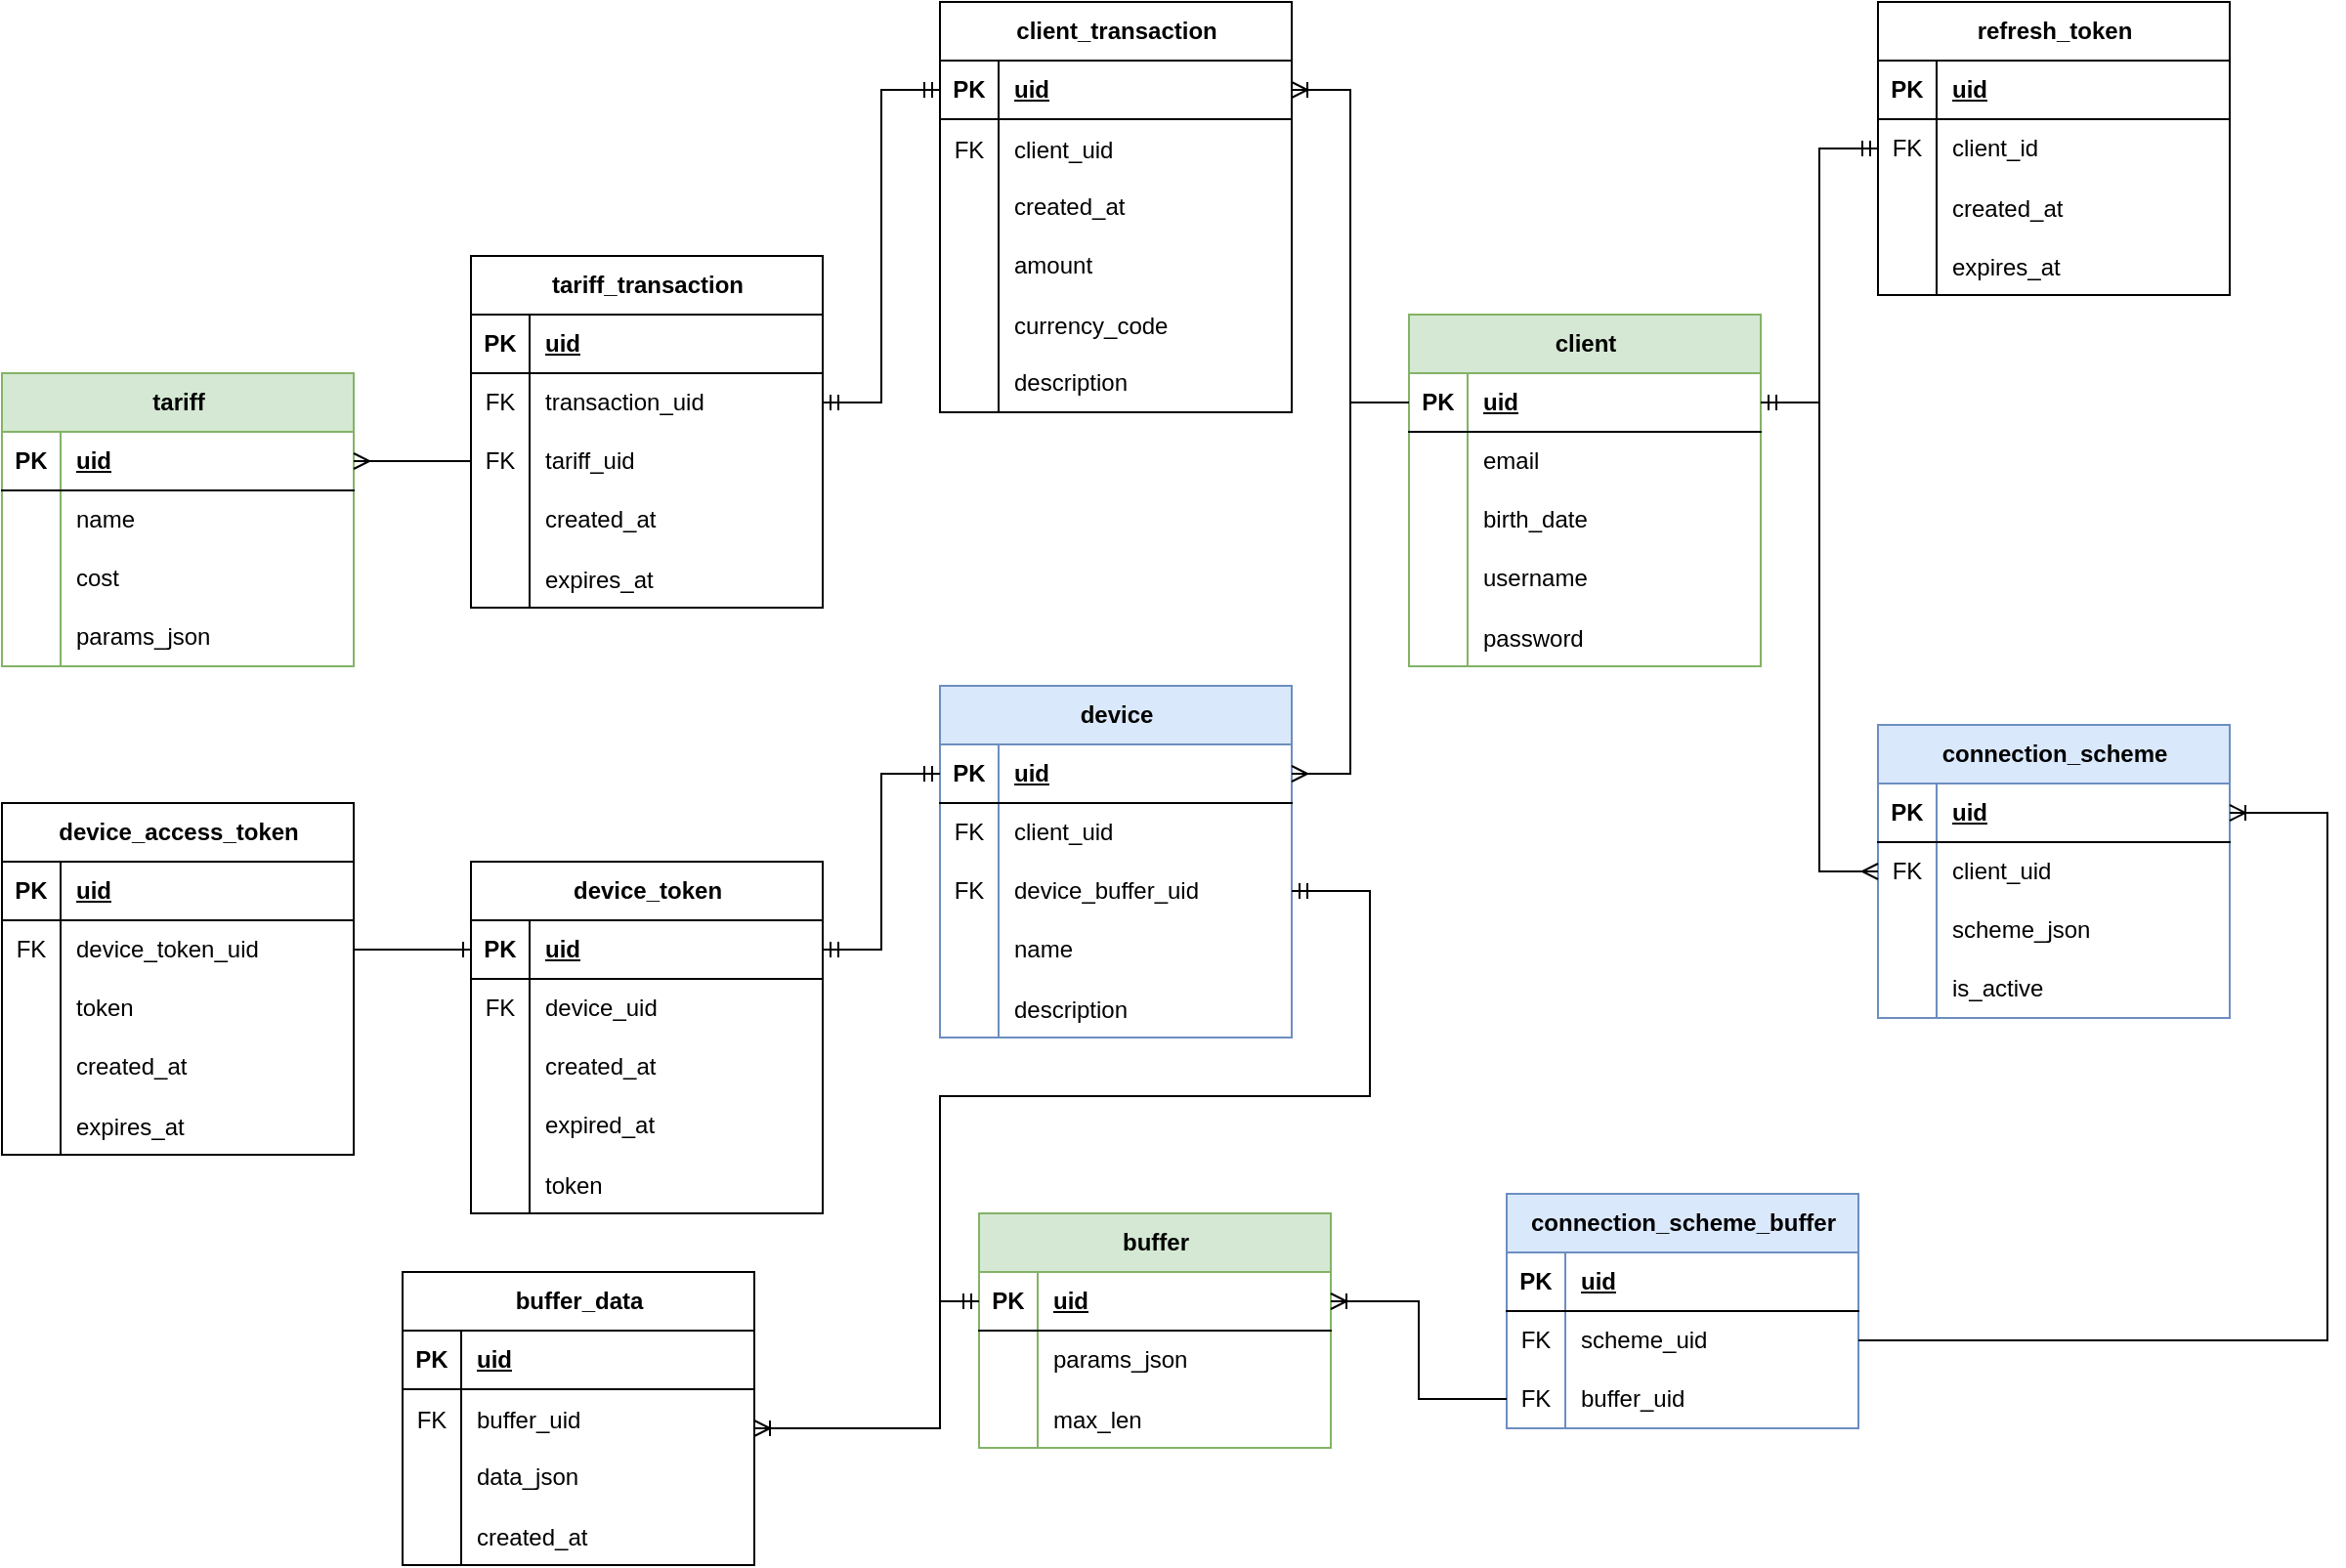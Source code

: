 <mxfile version="28.1.2">
  <diagram id="R2lEEEUBdFMjLlhIrx00" name="Page-1">
    <mxGraphModel dx="2276" dy="875" grid="1" gridSize="10" guides="1" tooltips="1" connect="1" arrows="1" fold="1" page="1" pageScale="1" pageWidth="850" pageHeight="1100" math="0" shadow="0" extFonts="Permanent Marker^https://fonts.googleapis.com/css?family=Permanent+Marker">
      <root>
        <mxCell id="0" />
        <mxCell id="1" parent="0" />
        <mxCell id="cnGB5r5HcZmukAnZgSo8-1" value="client" style="shape=table;startSize=30;container=1;collapsible=1;childLayout=tableLayout;fixedRows=1;rowLines=0;fontStyle=1;align=center;resizeLast=1;html=1;fillColor=#d5e8d4;strokeColor=#82b366;" parent="1" vertex="1">
          <mxGeometry x="90" y="250" width="180" height="180" as="geometry" />
        </mxCell>
        <mxCell id="cnGB5r5HcZmukAnZgSo8-2" value="" style="shape=tableRow;horizontal=0;startSize=0;swimlaneHead=0;swimlaneBody=0;fillColor=none;collapsible=0;dropTarget=0;points=[[0,0.5],[1,0.5]];portConstraint=eastwest;top=0;left=0;right=0;bottom=1;" parent="cnGB5r5HcZmukAnZgSo8-1" vertex="1">
          <mxGeometry y="30" width="180" height="30" as="geometry" />
        </mxCell>
        <mxCell id="cnGB5r5HcZmukAnZgSo8-3" value="PK" style="shape=partialRectangle;connectable=0;fillColor=none;top=0;left=0;bottom=0;right=0;fontStyle=1;overflow=hidden;whiteSpace=wrap;html=1;" parent="cnGB5r5HcZmukAnZgSo8-2" vertex="1">
          <mxGeometry width="30" height="30" as="geometry">
            <mxRectangle width="30" height="30" as="alternateBounds" />
          </mxGeometry>
        </mxCell>
        <mxCell id="cnGB5r5HcZmukAnZgSo8-4" value="uid" style="shape=partialRectangle;connectable=0;fillColor=none;top=0;left=0;bottom=0;right=0;align=left;spacingLeft=6;fontStyle=5;overflow=hidden;whiteSpace=wrap;html=1;" parent="cnGB5r5HcZmukAnZgSo8-2" vertex="1">
          <mxGeometry x="30" width="150" height="30" as="geometry">
            <mxRectangle width="150" height="30" as="alternateBounds" />
          </mxGeometry>
        </mxCell>
        <mxCell id="cnGB5r5HcZmukAnZgSo8-5" value="" style="shape=tableRow;horizontal=0;startSize=0;swimlaneHead=0;swimlaneBody=0;fillColor=none;collapsible=0;dropTarget=0;points=[[0,0.5],[1,0.5]];portConstraint=eastwest;top=0;left=0;right=0;bottom=0;" parent="cnGB5r5HcZmukAnZgSo8-1" vertex="1">
          <mxGeometry y="60" width="180" height="30" as="geometry" />
        </mxCell>
        <mxCell id="cnGB5r5HcZmukAnZgSo8-6" value="" style="shape=partialRectangle;connectable=0;fillColor=none;top=0;left=0;bottom=0;right=0;editable=1;overflow=hidden;whiteSpace=wrap;html=1;" parent="cnGB5r5HcZmukAnZgSo8-5" vertex="1">
          <mxGeometry width="30" height="30" as="geometry">
            <mxRectangle width="30" height="30" as="alternateBounds" />
          </mxGeometry>
        </mxCell>
        <mxCell id="cnGB5r5HcZmukAnZgSo8-7" value="email" style="shape=partialRectangle;connectable=0;fillColor=none;top=0;left=0;bottom=0;right=0;align=left;spacingLeft=6;overflow=hidden;whiteSpace=wrap;html=1;" parent="cnGB5r5HcZmukAnZgSo8-5" vertex="1">
          <mxGeometry x="30" width="150" height="30" as="geometry">
            <mxRectangle width="150" height="30" as="alternateBounds" />
          </mxGeometry>
        </mxCell>
        <mxCell id="cnGB5r5HcZmukAnZgSo8-8" value="" style="shape=tableRow;horizontal=0;startSize=0;swimlaneHead=0;swimlaneBody=0;fillColor=none;collapsible=0;dropTarget=0;points=[[0,0.5],[1,0.5]];portConstraint=eastwest;top=0;left=0;right=0;bottom=0;" parent="cnGB5r5HcZmukAnZgSo8-1" vertex="1">
          <mxGeometry y="90" width="180" height="30" as="geometry" />
        </mxCell>
        <mxCell id="cnGB5r5HcZmukAnZgSo8-9" value="" style="shape=partialRectangle;connectable=0;fillColor=none;top=0;left=0;bottom=0;right=0;editable=1;overflow=hidden;whiteSpace=wrap;html=1;" parent="cnGB5r5HcZmukAnZgSo8-8" vertex="1">
          <mxGeometry width="30" height="30" as="geometry">
            <mxRectangle width="30" height="30" as="alternateBounds" />
          </mxGeometry>
        </mxCell>
        <mxCell id="cnGB5r5HcZmukAnZgSo8-10" value="birth_date" style="shape=partialRectangle;connectable=0;fillColor=none;top=0;left=0;bottom=0;right=0;align=left;spacingLeft=6;overflow=hidden;whiteSpace=wrap;html=1;" parent="cnGB5r5HcZmukAnZgSo8-8" vertex="1">
          <mxGeometry x="30" width="150" height="30" as="geometry">
            <mxRectangle width="150" height="30" as="alternateBounds" />
          </mxGeometry>
        </mxCell>
        <mxCell id="cnGB5r5HcZmukAnZgSo8-11" value="" style="shape=tableRow;horizontal=0;startSize=0;swimlaneHead=0;swimlaneBody=0;fillColor=none;collapsible=0;dropTarget=0;points=[[0,0.5],[1,0.5]];portConstraint=eastwest;top=0;left=0;right=0;bottom=0;" parent="cnGB5r5HcZmukAnZgSo8-1" vertex="1">
          <mxGeometry y="120" width="180" height="30" as="geometry" />
        </mxCell>
        <mxCell id="cnGB5r5HcZmukAnZgSo8-12" value="" style="shape=partialRectangle;connectable=0;fillColor=none;top=0;left=0;bottom=0;right=0;editable=1;overflow=hidden;whiteSpace=wrap;html=1;" parent="cnGB5r5HcZmukAnZgSo8-11" vertex="1">
          <mxGeometry width="30" height="30" as="geometry">
            <mxRectangle width="30" height="30" as="alternateBounds" />
          </mxGeometry>
        </mxCell>
        <mxCell id="cnGB5r5HcZmukAnZgSo8-13" value="username" style="shape=partialRectangle;connectable=0;fillColor=none;top=0;left=0;bottom=0;right=0;align=left;spacingLeft=6;overflow=hidden;whiteSpace=wrap;html=1;" parent="cnGB5r5HcZmukAnZgSo8-11" vertex="1">
          <mxGeometry x="30" width="150" height="30" as="geometry">
            <mxRectangle width="150" height="30" as="alternateBounds" />
          </mxGeometry>
        </mxCell>
        <mxCell id="cnGB5r5HcZmukAnZgSo8-29" value="" style="shape=tableRow;horizontal=0;startSize=0;swimlaneHead=0;swimlaneBody=0;fillColor=none;collapsible=0;dropTarget=0;points=[[0,0.5],[1,0.5]];portConstraint=eastwest;top=0;left=0;right=0;bottom=0;" parent="cnGB5r5HcZmukAnZgSo8-1" vertex="1">
          <mxGeometry y="150" width="180" height="30" as="geometry" />
        </mxCell>
        <mxCell id="cnGB5r5HcZmukAnZgSo8-30" value="" style="shape=partialRectangle;connectable=0;fillColor=none;top=0;left=0;bottom=0;right=0;editable=1;overflow=hidden;" parent="cnGB5r5HcZmukAnZgSo8-29" vertex="1">
          <mxGeometry width="30" height="30" as="geometry">
            <mxRectangle width="30" height="30" as="alternateBounds" />
          </mxGeometry>
        </mxCell>
        <mxCell id="cnGB5r5HcZmukAnZgSo8-31" value="password" style="shape=partialRectangle;connectable=0;fillColor=none;top=0;left=0;bottom=0;right=0;align=left;spacingLeft=6;overflow=hidden;" parent="cnGB5r5HcZmukAnZgSo8-29" vertex="1">
          <mxGeometry x="30" width="150" height="30" as="geometry">
            <mxRectangle width="150" height="30" as="alternateBounds" />
          </mxGeometry>
        </mxCell>
        <mxCell id="cnGB5r5HcZmukAnZgSo8-14" value="refresh_token" style="shape=table;startSize=30;container=1;collapsible=1;childLayout=tableLayout;fixedRows=1;rowLines=0;fontStyle=1;align=center;resizeLast=1;html=1;" parent="1" vertex="1">
          <mxGeometry x="330" y="90" width="180" height="150" as="geometry" />
        </mxCell>
        <mxCell id="cnGB5r5HcZmukAnZgSo8-15" value="" style="shape=tableRow;horizontal=0;startSize=0;swimlaneHead=0;swimlaneBody=0;fillColor=none;collapsible=0;dropTarget=0;points=[[0,0.5],[1,0.5]];portConstraint=eastwest;top=0;left=0;right=0;bottom=1;" parent="cnGB5r5HcZmukAnZgSo8-14" vertex="1">
          <mxGeometry y="30" width="180" height="30" as="geometry" />
        </mxCell>
        <mxCell id="cnGB5r5HcZmukAnZgSo8-16" value="PK" style="shape=partialRectangle;connectable=0;fillColor=none;top=0;left=0;bottom=0;right=0;fontStyle=1;overflow=hidden;whiteSpace=wrap;html=1;" parent="cnGB5r5HcZmukAnZgSo8-15" vertex="1">
          <mxGeometry width="30" height="30" as="geometry">
            <mxRectangle width="30" height="30" as="alternateBounds" />
          </mxGeometry>
        </mxCell>
        <mxCell id="cnGB5r5HcZmukAnZgSo8-17" value="uid" style="shape=partialRectangle;connectable=0;fillColor=none;top=0;left=0;bottom=0;right=0;align=left;spacingLeft=6;fontStyle=5;overflow=hidden;whiteSpace=wrap;html=1;" parent="cnGB5r5HcZmukAnZgSo8-15" vertex="1">
          <mxGeometry x="30" width="150" height="30" as="geometry">
            <mxRectangle width="150" height="30" as="alternateBounds" />
          </mxGeometry>
        </mxCell>
        <mxCell id="cnGB5r5HcZmukAnZgSo8-21" value="" style="shape=tableRow;horizontal=0;startSize=0;swimlaneHead=0;swimlaneBody=0;fillColor=none;collapsible=0;dropTarget=0;points=[[0,0.5],[1,0.5]];portConstraint=eastwest;top=0;left=0;right=0;bottom=0;" parent="cnGB5r5HcZmukAnZgSo8-14" vertex="1">
          <mxGeometry y="60" width="180" height="30" as="geometry" />
        </mxCell>
        <mxCell id="cnGB5r5HcZmukAnZgSo8-22" value="FK" style="shape=partialRectangle;connectable=0;fillColor=none;top=0;left=0;bottom=0;right=0;editable=1;overflow=hidden;whiteSpace=wrap;html=1;" parent="cnGB5r5HcZmukAnZgSo8-21" vertex="1">
          <mxGeometry width="30" height="30" as="geometry">
            <mxRectangle width="30" height="30" as="alternateBounds" />
          </mxGeometry>
        </mxCell>
        <mxCell id="cnGB5r5HcZmukAnZgSo8-23" value="client_id" style="shape=partialRectangle;connectable=0;fillColor=none;top=0;left=0;bottom=0;right=0;align=left;spacingLeft=6;overflow=hidden;whiteSpace=wrap;html=1;" parent="cnGB5r5HcZmukAnZgSo8-21" vertex="1">
          <mxGeometry x="30" width="150" height="30" as="geometry">
            <mxRectangle width="150" height="30" as="alternateBounds" />
          </mxGeometry>
        </mxCell>
        <mxCell id="cnGB5r5HcZmukAnZgSo8-32" value="" style="shape=tableRow;horizontal=0;startSize=0;swimlaneHead=0;swimlaneBody=0;fillColor=none;collapsible=0;dropTarget=0;points=[[0,0.5],[1,0.5]];portConstraint=eastwest;top=0;left=0;right=0;bottom=0;" parent="cnGB5r5HcZmukAnZgSo8-14" vertex="1">
          <mxGeometry y="90" width="180" height="30" as="geometry" />
        </mxCell>
        <mxCell id="cnGB5r5HcZmukAnZgSo8-33" value="" style="shape=partialRectangle;connectable=0;fillColor=none;top=0;left=0;bottom=0;right=0;editable=1;overflow=hidden;" parent="cnGB5r5HcZmukAnZgSo8-32" vertex="1">
          <mxGeometry width="30" height="30" as="geometry">
            <mxRectangle width="30" height="30" as="alternateBounds" />
          </mxGeometry>
        </mxCell>
        <mxCell id="cnGB5r5HcZmukAnZgSo8-34" value="created_at" style="shape=partialRectangle;connectable=0;fillColor=none;top=0;left=0;bottom=0;right=0;align=left;spacingLeft=6;overflow=hidden;" parent="cnGB5r5HcZmukAnZgSo8-32" vertex="1">
          <mxGeometry x="30" width="150" height="30" as="geometry">
            <mxRectangle width="150" height="30" as="alternateBounds" />
          </mxGeometry>
        </mxCell>
        <mxCell id="cnGB5r5HcZmukAnZgSo8-35" value="" style="shape=tableRow;horizontal=0;startSize=0;swimlaneHead=0;swimlaneBody=0;fillColor=none;collapsible=0;dropTarget=0;points=[[0,0.5],[1,0.5]];portConstraint=eastwest;top=0;left=0;right=0;bottom=0;" parent="cnGB5r5HcZmukAnZgSo8-14" vertex="1">
          <mxGeometry y="120" width="180" height="30" as="geometry" />
        </mxCell>
        <mxCell id="cnGB5r5HcZmukAnZgSo8-36" value="" style="shape=partialRectangle;connectable=0;fillColor=none;top=0;left=0;bottom=0;right=0;editable=1;overflow=hidden;" parent="cnGB5r5HcZmukAnZgSo8-35" vertex="1">
          <mxGeometry width="30" height="30" as="geometry">
            <mxRectangle width="30" height="30" as="alternateBounds" />
          </mxGeometry>
        </mxCell>
        <mxCell id="cnGB5r5HcZmukAnZgSo8-37" value="expires_at" style="shape=partialRectangle;connectable=0;fillColor=none;top=0;left=0;bottom=0;right=0;align=left;spacingLeft=6;overflow=hidden;" parent="cnGB5r5HcZmukAnZgSo8-35" vertex="1">
          <mxGeometry x="30" width="150" height="30" as="geometry">
            <mxRectangle width="150" height="30" as="alternateBounds" />
          </mxGeometry>
        </mxCell>
        <mxCell id="cnGB5r5HcZmukAnZgSo8-27" value="" style="edgeStyle=entityRelationEdgeStyle;fontSize=12;html=1;endArrow=ERmandOne;startArrow=ERmandOne;rounded=0;" parent="1" source="cnGB5r5HcZmukAnZgSo8-2" target="cnGB5r5HcZmukAnZgSo8-21" edge="1">
          <mxGeometry width="100" height="100" relative="1" as="geometry">
            <mxPoint x="320" y="230" as="sourcePoint" />
            <mxPoint x="420" y="130" as="targetPoint" />
          </mxGeometry>
        </mxCell>
        <mxCell id="LjjneqQqxjBkUQ11gJnv-1" value="device" style="shape=table;startSize=30;container=1;collapsible=1;childLayout=tableLayout;fixedRows=1;rowLines=0;fontStyle=1;align=center;resizeLast=1;html=1;fillColor=#dae8fc;strokeColor=#6c8ebf;" parent="1" vertex="1">
          <mxGeometry x="-150" y="440" width="180" height="180" as="geometry" />
        </mxCell>
        <mxCell id="LjjneqQqxjBkUQ11gJnv-2" value="" style="shape=tableRow;horizontal=0;startSize=0;swimlaneHead=0;swimlaneBody=0;fillColor=none;collapsible=0;dropTarget=0;points=[[0,0.5],[1,0.5]];portConstraint=eastwest;top=0;left=0;right=0;bottom=1;" parent="LjjneqQqxjBkUQ11gJnv-1" vertex="1">
          <mxGeometry y="30" width="180" height="30" as="geometry" />
        </mxCell>
        <mxCell id="LjjneqQqxjBkUQ11gJnv-3" value="PK" style="shape=partialRectangle;connectable=0;fillColor=none;top=0;left=0;bottom=0;right=0;fontStyle=1;overflow=hidden;whiteSpace=wrap;html=1;" parent="LjjneqQqxjBkUQ11gJnv-2" vertex="1">
          <mxGeometry width="30" height="30" as="geometry">
            <mxRectangle width="30" height="30" as="alternateBounds" />
          </mxGeometry>
        </mxCell>
        <mxCell id="LjjneqQqxjBkUQ11gJnv-4" value="uid" style="shape=partialRectangle;connectable=0;fillColor=none;top=0;left=0;bottom=0;right=0;align=left;spacingLeft=6;fontStyle=5;overflow=hidden;whiteSpace=wrap;html=1;" parent="LjjneqQqxjBkUQ11gJnv-2" vertex="1">
          <mxGeometry x="30" width="150" height="30" as="geometry">
            <mxRectangle width="150" height="30" as="alternateBounds" />
          </mxGeometry>
        </mxCell>
        <mxCell id="LjjneqQqxjBkUQ11gJnv-5" value="" style="shape=tableRow;horizontal=0;startSize=0;swimlaneHead=0;swimlaneBody=0;fillColor=none;collapsible=0;dropTarget=0;points=[[0,0.5],[1,0.5]];portConstraint=eastwest;top=0;left=0;right=0;bottom=0;" parent="LjjneqQqxjBkUQ11gJnv-1" vertex="1">
          <mxGeometry y="60" width="180" height="30" as="geometry" />
        </mxCell>
        <mxCell id="LjjneqQqxjBkUQ11gJnv-6" value="FK" style="shape=partialRectangle;connectable=0;fillColor=none;top=0;left=0;bottom=0;right=0;editable=1;overflow=hidden;whiteSpace=wrap;html=1;" parent="LjjneqQqxjBkUQ11gJnv-5" vertex="1">
          <mxGeometry width="30" height="30" as="geometry">
            <mxRectangle width="30" height="30" as="alternateBounds" />
          </mxGeometry>
        </mxCell>
        <mxCell id="LjjneqQqxjBkUQ11gJnv-7" value="client_uid" style="shape=partialRectangle;connectable=0;fillColor=none;top=0;left=0;bottom=0;right=0;align=left;spacingLeft=6;overflow=hidden;whiteSpace=wrap;html=1;" parent="LjjneqQqxjBkUQ11gJnv-5" vertex="1">
          <mxGeometry x="30" width="150" height="30" as="geometry">
            <mxRectangle width="150" height="30" as="alternateBounds" />
          </mxGeometry>
        </mxCell>
        <mxCell id="gW4eCEkEOZqdK2AWw-34-17" value="" style="shape=tableRow;horizontal=0;startSize=0;swimlaneHead=0;swimlaneBody=0;fillColor=none;collapsible=0;dropTarget=0;points=[[0,0.5],[1,0.5]];portConstraint=eastwest;top=0;left=0;right=0;bottom=0;" vertex="1" parent="LjjneqQqxjBkUQ11gJnv-1">
          <mxGeometry y="90" width="180" height="30" as="geometry" />
        </mxCell>
        <mxCell id="gW4eCEkEOZqdK2AWw-34-18" value="FK" style="shape=partialRectangle;connectable=0;fillColor=none;top=0;left=0;bottom=0;right=0;fontStyle=0;overflow=hidden;whiteSpace=wrap;html=1;" vertex="1" parent="gW4eCEkEOZqdK2AWw-34-17">
          <mxGeometry width="30" height="30" as="geometry">
            <mxRectangle width="30" height="30" as="alternateBounds" />
          </mxGeometry>
        </mxCell>
        <mxCell id="gW4eCEkEOZqdK2AWw-34-19" value="device_buffer_uid" style="shape=partialRectangle;connectable=0;fillColor=none;top=0;left=0;bottom=0;right=0;align=left;spacingLeft=6;fontStyle=0;overflow=hidden;whiteSpace=wrap;html=1;" vertex="1" parent="gW4eCEkEOZqdK2AWw-34-17">
          <mxGeometry x="30" width="150" height="30" as="geometry">
            <mxRectangle width="150" height="30" as="alternateBounds" />
          </mxGeometry>
        </mxCell>
        <mxCell id="LjjneqQqxjBkUQ11gJnv-8" value="" style="shape=tableRow;horizontal=0;startSize=0;swimlaneHead=0;swimlaneBody=0;fillColor=none;collapsible=0;dropTarget=0;points=[[0,0.5],[1,0.5]];portConstraint=eastwest;top=0;left=0;right=0;bottom=0;" parent="LjjneqQqxjBkUQ11gJnv-1" vertex="1">
          <mxGeometry y="120" width="180" height="30" as="geometry" />
        </mxCell>
        <mxCell id="LjjneqQqxjBkUQ11gJnv-9" value="" style="shape=partialRectangle;connectable=0;fillColor=none;top=0;left=0;bottom=0;right=0;editable=1;overflow=hidden;whiteSpace=wrap;html=1;" parent="LjjneqQqxjBkUQ11gJnv-8" vertex="1">
          <mxGeometry width="30" height="30" as="geometry">
            <mxRectangle width="30" height="30" as="alternateBounds" />
          </mxGeometry>
        </mxCell>
        <mxCell id="LjjneqQqxjBkUQ11gJnv-10" value="name" style="shape=partialRectangle;connectable=0;fillColor=none;top=0;left=0;bottom=0;right=0;align=left;spacingLeft=6;overflow=hidden;whiteSpace=wrap;html=1;" parent="LjjneqQqxjBkUQ11gJnv-8" vertex="1">
          <mxGeometry x="30" width="150" height="30" as="geometry">
            <mxRectangle width="150" height="30" as="alternateBounds" />
          </mxGeometry>
        </mxCell>
        <mxCell id="LjjneqQqxjBkUQ11gJnv-96" value="" style="shape=tableRow;horizontal=0;startSize=0;swimlaneHead=0;swimlaneBody=0;fillColor=none;collapsible=0;dropTarget=0;points=[[0,0.5],[1,0.5]];portConstraint=eastwest;top=0;left=0;right=0;bottom=0;" parent="LjjneqQqxjBkUQ11gJnv-1" vertex="1">
          <mxGeometry y="150" width="180" height="30" as="geometry" />
        </mxCell>
        <mxCell id="LjjneqQqxjBkUQ11gJnv-97" value="" style="shape=partialRectangle;connectable=0;fillColor=none;top=0;left=0;bottom=0;right=0;editable=1;overflow=hidden;" parent="LjjneqQqxjBkUQ11gJnv-96" vertex="1">
          <mxGeometry width="30" height="30" as="geometry">
            <mxRectangle width="30" height="30" as="alternateBounds" />
          </mxGeometry>
        </mxCell>
        <mxCell id="LjjneqQqxjBkUQ11gJnv-98" value="description" style="shape=partialRectangle;connectable=0;fillColor=none;top=0;left=0;bottom=0;right=0;align=left;spacingLeft=6;overflow=hidden;" parent="LjjneqQqxjBkUQ11gJnv-96" vertex="1">
          <mxGeometry x="30" width="150" height="30" as="geometry">
            <mxRectangle width="150" height="30" as="alternateBounds" />
          </mxGeometry>
        </mxCell>
        <mxCell id="LjjneqQqxjBkUQ11gJnv-14" value="tariff" style="shape=table;startSize=30;container=1;collapsible=1;childLayout=tableLayout;fixedRows=1;rowLines=0;fontStyle=1;align=center;resizeLast=1;html=1;fillColor=#d5e8d4;strokeColor=#82b366;" parent="1" vertex="1">
          <mxGeometry x="-630" y="280" width="180" height="150" as="geometry" />
        </mxCell>
        <mxCell id="LjjneqQqxjBkUQ11gJnv-15" value="" style="shape=tableRow;horizontal=0;startSize=0;swimlaneHead=0;swimlaneBody=0;fillColor=none;collapsible=0;dropTarget=0;points=[[0,0.5],[1,0.5]];portConstraint=eastwest;top=0;left=0;right=0;bottom=1;" parent="LjjneqQqxjBkUQ11gJnv-14" vertex="1">
          <mxGeometry y="30" width="180" height="30" as="geometry" />
        </mxCell>
        <mxCell id="LjjneqQqxjBkUQ11gJnv-16" value="PK" style="shape=partialRectangle;connectable=0;fillColor=none;top=0;left=0;bottom=0;right=0;fontStyle=1;overflow=hidden;whiteSpace=wrap;html=1;" parent="LjjneqQqxjBkUQ11gJnv-15" vertex="1">
          <mxGeometry width="30" height="30" as="geometry">
            <mxRectangle width="30" height="30" as="alternateBounds" />
          </mxGeometry>
        </mxCell>
        <mxCell id="LjjneqQqxjBkUQ11gJnv-17" value="uid" style="shape=partialRectangle;connectable=0;fillColor=none;top=0;left=0;bottom=0;right=0;align=left;spacingLeft=6;fontStyle=5;overflow=hidden;whiteSpace=wrap;html=1;" parent="LjjneqQqxjBkUQ11gJnv-15" vertex="1">
          <mxGeometry x="30" width="150" height="30" as="geometry">
            <mxRectangle width="150" height="30" as="alternateBounds" />
          </mxGeometry>
        </mxCell>
        <mxCell id="LjjneqQqxjBkUQ11gJnv-18" value="" style="shape=tableRow;horizontal=0;startSize=0;swimlaneHead=0;swimlaneBody=0;fillColor=none;collapsible=0;dropTarget=0;points=[[0,0.5],[1,0.5]];portConstraint=eastwest;top=0;left=0;right=0;bottom=0;" parent="LjjneqQqxjBkUQ11gJnv-14" vertex="1">
          <mxGeometry y="60" width="180" height="30" as="geometry" />
        </mxCell>
        <mxCell id="LjjneqQqxjBkUQ11gJnv-19" value="" style="shape=partialRectangle;connectable=0;fillColor=none;top=0;left=0;bottom=0;right=0;editable=1;overflow=hidden;whiteSpace=wrap;html=1;" parent="LjjneqQqxjBkUQ11gJnv-18" vertex="1">
          <mxGeometry width="30" height="30" as="geometry">
            <mxRectangle width="30" height="30" as="alternateBounds" />
          </mxGeometry>
        </mxCell>
        <mxCell id="LjjneqQqxjBkUQ11gJnv-20" value="name" style="shape=partialRectangle;connectable=0;fillColor=none;top=0;left=0;bottom=0;right=0;align=left;spacingLeft=6;overflow=hidden;whiteSpace=wrap;html=1;" parent="LjjneqQqxjBkUQ11gJnv-18" vertex="1">
          <mxGeometry x="30" width="150" height="30" as="geometry">
            <mxRectangle width="150" height="30" as="alternateBounds" />
          </mxGeometry>
        </mxCell>
        <mxCell id="LjjneqQqxjBkUQ11gJnv-21" value="" style="shape=tableRow;horizontal=0;startSize=0;swimlaneHead=0;swimlaneBody=0;fillColor=none;collapsible=0;dropTarget=0;points=[[0,0.5],[1,0.5]];portConstraint=eastwest;top=0;left=0;right=0;bottom=0;" parent="LjjneqQqxjBkUQ11gJnv-14" vertex="1">
          <mxGeometry y="90" width="180" height="30" as="geometry" />
        </mxCell>
        <mxCell id="LjjneqQqxjBkUQ11gJnv-22" value="" style="shape=partialRectangle;connectable=0;fillColor=none;top=0;left=0;bottom=0;right=0;editable=1;overflow=hidden;whiteSpace=wrap;html=1;" parent="LjjneqQqxjBkUQ11gJnv-21" vertex="1">
          <mxGeometry width="30" height="30" as="geometry">
            <mxRectangle width="30" height="30" as="alternateBounds" />
          </mxGeometry>
        </mxCell>
        <mxCell id="LjjneqQqxjBkUQ11gJnv-23" value="cost" style="shape=partialRectangle;connectable=0;fillColor=none;top=0;left=0;bottom=0;right=0;align=left;spacingLeft=6;overflow=hidden;whiteSpace=wrap;html=1;" parent="LjjneqQqxjBkUQ11gJnv-21" vertex="1">
          <mxGeometry x="30" width="150" height="30" as="geometry">
            <mxRectangle width="150" height="30" as="alternateBounds" />
          </mxGeometry>
        </mxCell>
        <mxCell id="LjjneqQqxjBkUQ11gJnv-24" value="" style="shape=tableRow;horizontal=0;startSize=0;swimlaneHead=0;swimlaneBody=0;fillColor=none;collapsible=0;dropTarget=0;points=[[0,0.5],[1,0.5]];portConstraint=eastwest;top=0;left=0;right=0;bottom=0;" parent="LjjneqQqxjBkUQ11gJnv-14" vertex="1">
          <mxGeometry y="120" width="180" height="30" as="geometry" />
        </mxCell>
        <mxCell id="LjjneqQqxjBkUQ11gJnv-25" value="" style="shape=partialRectangle;connectable=0;fillColor=none;top=0;left=0;bottom=0;right=0;editable=1;overflow=hidden;whiteSpace=wrap;html=1;" parent="LjjneqQqxjBkUQ11gJnv-24" vertex="1">
          <mxGeometry width="30" height="30" as="geometry">
            <mxRectangle width="30" height="30" as="alternateBounds" />
          </mxGeometry>
        </mxCell>
        <mxCell id="LjjneqQqxjBkUQ11gJnv-26" value="params_json" style="shape=partialRectangle;connectable=0;fillColor=none;top=0;left=0;bottom=0;right=0;align=left;spacingLeft=6;overflow=hidden;whiteSpace=wrap;html=1;" parent="LjjneqQqxjBkUQ11gJnv-24" vertex="1">
          <mxGeometry x="30" width="150" height="30" as="geometry">
            <mxRectangle width="150" height="30" as="alternateBounds" />
          </mxGeometry>
        </mxCell>
        <mxCell id="LjjneqQqxjBkUQ11gJnv-27" value="connection_scheme" style="shape=table;startSize=30;container=1;collapsible=1;childLayout=tableLayout;fixedRows=1;rowLines=0;fontStyle=1;align=center;resizeLast=1;html=1;fillColor=#dae8fc;strokeColor=#6c8ebf;" parent="1" vertex="1">
          <mxGeometry x="330" y="460" width="180" height="150" as="geometry" />
        </mxCell>
        <mxCell id="LjjneqQqxjBkUQ11gJnv-28" value="" style="shape=tableRow;horizontal=0;startSize=0;swimlaneHead=0;swimlaneBody=0;fillColor=none;collapsible=0;dropTarget=0;points=[[0,0.5],[1,0.5]];portConstraint=eastwest;top=0;left=0;right=0;bottom=1;" parent="LjjneqQqxjBkUQ11gJnv-27" vertex="1">
          <mxGeometry y="30" width="180" height="30" as="geometry" />
        </mxCell>
        <mxCell id="LjjneqQqxjBkUQ11gJnv-29" value="PK" style="shape=partialRectangle;connectable=0;fillColor=none;top=0;left=0;bottom=0;right=0;fontStyle=1;overflow=hidden;whiteSpace=wrap;html=1;" parent="LjjneqQqxjBkUQ11gJnv-28" vertex="1">
          <mxGeometry width="30" height="30" as="geometry">
            <mxRectangle width="30" height="30" as="alternateBounds" />
          </mxGeometry>
        </mxCell>
        <mxCell id="LjjneqQqxjBkUQ11gJnv-30" value="uid" style="shape=partialRectangle;connectable=0;fillColor=none;top=0;left=0;bottom=0;right=0;align=left;spacingLeft=6;fontStyle=5;overflow=hidden;whiteSpace=wrap;html=1;" parent="LjjneqQqxjBkUQ11gJnv-28" vertex="1">
          <mxGeometry x="30" width="150" height="30" as="geometry">
            <mxRectangle width="150" height="30" as="alternateBounds" />
          </mxGeometry>
        </mxCell>
        <mxCell id="LjjneqQqxjBkUQ11gJnv-31" value="" style="shape=tableRow;horizontal=0;startSize=0;swimlaneHead=0;swimlaneBody=0;fillColor=none;collapsible=0;dropTarget=0;points=[[0,0.5],[1,0.5]];portConstraint=eastwest;top=0;left=0;right=0;bottom=0;" parent="LjjneqQqxjBkUQ11gJnv-27" vertex="1">
          <mxGeometry y="60" width="180" height="30" as="geometry" />
        </mxCell>
        <mxCell id="LjjneqQqxjBkUQ11gJnv-32" value="FK" style="shape=partialRectangle;connectable=0;fillColor=none;top=0;left=0;bottom=0;right=0;editable=1;overflow=hidden;whiteSpace=wrap;html=1;" parent="LjjneqQqxjBkUQ11gJnv-31" vertex="1">
          <mxGeometry width="30" height="30" as="geometry">
            <mxRectangle width="30" height="30" as="alternateBounds" />
          </mxGeometry>
        </mxCell>
        <mxCell id="LjjneqQqxjBkUQ11gJnv-33" value="client_uid" style="shape=partialRectangle;connectable=0;fillColor=none;top=0;left=0;bottom=0;right=0;align=left;spacingLeft=6;overflow=hidden;whiteSpace=wrap;html=1;" parent="LjjneqQqxjBkUQ11gJnv-31" vertex="1">
          <mxGeometry x="30" width="150" height="30" as="geometry">
            <mxRectangle width="150" height="30" as="alternateBounds" />
          </mxGeometry>
        </mxCell>
        <mxCell id="LjjneqQqxjBkUQ11gJnv-34" value="" style="shape=tableRow;horizontal=0;startSize=0;swimlaneHead=0;swimlaneBody=0;fillColor=none;collapsible=0;dropTarget=0;points=[[0,0.5],[1,0.5]];portConstraint=eastwest;top=0;left=0;right=0;bottom=0;" parent="LjjneqQqxjBkUQ11gJnv-27" vertex="1">
          <mxGeometry y="90" width="180" height="30" as="geometry" />
        </mxCell>
        <mxCell id="LjjneqQqxjBkUQ11gJnv-35" value="" style="shape=partialRectangle;connectable=0;fillColor=none;top=0;left=0;bottom=0;right=0;editable=1;overflow=hidden;whiteSpace=wrap;html=1;" parent="LjjneqQqxjBkUQ11gJnv-34" vertex="1">
          <mxGeometry width="30" height="30" as="geometry">
            <mxRectangle width="30" height="30" as="alternateBounds" />
          </mxGeometry>
        </mxCell>
        <mxCell id="LjjneqQqxjBkUQ11gJnv-36" value="scheme_json" style="shape=partialRectangle;connectable=0;fillColor=none;top=0;left=0;bottom=0;right=0;align=left;spacingLeft=6;overflow=hidden;whiteSpace=wrap;html=1;" parent="LjjneqQqxjBkUQ11gJnv-34" vertex="1">
          <mxGeometry x="30" width="150" height="30" as="geometry">
            <mxRectangle width="150" height="30" as="alternateBounds" />
          </mxGeometry>
        </mxCell>
        <mxCell id="LjjneqQqxjBkUQ11gJnv-37" value="" style="shape=tableRow;horizontal=0;startSize=0;swimlaneHead=0;swimlaneBody=0;fillColor=none;collapsible=0;dropTarget=0;points=[[0,0.5],[1,0.5]];portConstraint=eastwest;top=0;left=0;right=0;bottom=0;" parent="LjjneqQqxjBkUQ11gJnv-27" vertex="1">
          <mxGeometry y="120" width="180" height="30" as="geometry" />
        </mxCell>
        <mxCell id="LjjneqQqxjBkUQ11gJnv-38" value="" style="shape=partialRectangle;connectable=0;fillColor=none;top=0;left=0;bottom=0;right=0;editable=1;overflow=hidden;whiteSpace=wrap;html=1;" parent="LjjneqQqxjBkUQ11gJnv-37" vertex="1">
          <mxGeometry width="30" height="30" as="geometry">
            <mxRectangle width="30" height="30" as="alternateBounds" />
          </mxGeometry>
        </mxCell>
        <mxCell id="LjjneqQqxjBkUQ11gJnv-39" value="is_active" style="shape=partialRectangle;connectable=0;fillColor=none;top=0;left=0;bottom=0;right=0;align=left;spacingLeft=6;overflow=hidden;whiteSpace=wrap;html=1;" parent="LjjneqQqxjBkUQ11gJnv-37" vertex="1">
          <mxGeometry x="30" width="150" height="30" as="geometry">
            <mxRectangle width="150" height="30" as="alternateBounds" />
          </mxGeometry>
        </mxCell>
        <mxCell id="LjjneqQqxjBkUQ11gJnv-40" value="device_token" style="shape=table;startSize=30;container=1;collapsible=1;childLayout=tableLayout;fixedRows=1;rowLines=0;fontStyle=1;align=center;resizeLast=1;html=1;" parent="1" vertex="1">
          <mxGeometry x="-390" y="530" width="180" height="180" as="geometry" />
        </mxCell>
        <mxCell id="LjjneqQqxjBkUQ11gJnv-41" value="" style="shape=tableRow;horizontal=0;startSize=0;swimlaneHead=0;swimlaneBody=0;fillColor=none;collapsible=0;dropTarget=0;points=[[0,0.5],[1,0.5]];portConstraint=eastwest;top=0;left=0;right=0;bottom=1;" parent="LjjneqQqxjBkUQ11gJnv-40" vertex="1">
          <mxGeometry y="30" width="180" height="30" as="geometry" />
        </mxCell>
        <mxCell id="LjjneqQqxjBkUQ11gJnv-42" value="PK" style="shape=partialRectangle;connectable=0;fillColor=none;top=0;left=0;bottom=0;right=0;fontStyle=1;overflow=hidden;whiteSpace=wrap;html=1;" parent="LjjneqQqxjBkUQ11gJnv-41" vertex="1">
          <mxGeometry width="30" height="30" as="geometry">
            <mxRectangle width="30" height="30" as="alternateBounds" />
          </mxGeometry>
        </mxCell>
        <mxCell id="LjjneqQqxjBkUQ11gJnv-43" value="uid" style="shape=partialRectangle;connectable=0;fillColor=none;top=0;left=0;bottom=0;right=0;align=left;spacingLeft=6;fontStyle=5;overflow=hidden;whiteSpace=wrap;html=1;" parent="LjjneqQqxjBkUQ11gJnv-41" vertex="1">
          <mxGeometry x="30" width="150" height="30" as="geometry">
            <mxRectangle width="150" height="30" as="alternateBounds" />
          </mxGeometry>
        </mxCell>
        <mxCell id="LjjneqQqxjBkUQ11gJnv-44" value="" style="shape=tableRow;horizontal=0;startSize=0;swimlaneHead=0;swimlaneBody=0;fillColor=none;collapsible=0;dropTarget=0;points=[[0,0.5],[1,0.5]];portConstraint=eastwest;top=0;left=0;right=0;bottom=0;" parent="LjjneqQqxjBkUQ11gJnv-40" vertex="1">
          <mxGeometry y="60" width="180" height="30" as="geometry" />
        </mxCell>
        <mxCell id="LjjneqQqxjBkUQ11gJnv-45" value="FK" style="shape=partialRectangle;connectable=0;fillColor=none;top=0;left=0;bottom=0;right=0;editable=1;overflow=hidden;whiteSpace=wrap;html=1;" parent="LjjneqQqxjBkUQ11gJnv-44" vertex="1">
          <mxGeometry width="30" height="30" as="geometry">
            <mxRectangle width="30" height="30" as="alternateBounds" />
          </mxGeometry>
        </mxCell>
        <mxCell id="LjjneqQqxjBkUQ11gJnv-46" value="device_uid" style="shape=partialRectangle;connectable=0;fillColor=none;top=0;left=0;bottom=0;right=0;align=left;spacingLeft=6;overflow=hidden;whiteSpace=wrap;html=1;" parent="LjjneqQqxjBkUQ11gJnv-44" vertex="1">
          <mxGeometry x="30" width="150" height="30" as="geometry">
            <mxRectangle width="150" height="30" as="alternateBounds" />
          </mxGeometry>
        </mxCell>
        <mxCell id="LjjneqQqxjBkUQ11gJnv-47" value="" style="shape=tableRow;horizontal=0;startSize=0;swimlaneHead=0;swimlaneBody=0;fillColor=none;collapsible=0;dropTarget=0;points=[[0,0.5],[1,0.5]];portConstraint=eastwest;top=0;left=0;right=0;bottom=0;" parent="LjjneqQqxjBkUQ11gJnv-40" vertex="1">
          <mxGeometry y="90" width="180" height="30" as="geometry" />
        </mxCell>
        <mxCell id="LjjneqQqxjBkUQ11gJnv-48" value="" style="shape=partialRectangle;connectable=0;fillColor=none;top=0;left=0;bottom=0;right=0;editable=1;overflow=hidden;whiteSpace=wrap;html=1;" parent="LjjneqQqxjBkUQ11gJnv-47" vertex="1">
          <mxGeometry width="30" height="30" as="geometry">
            <mxRectangle width="30" height="30" as="alternateBounds" />
          </mxGeometry>
        </mxCell>
        <mxCell id="LjjneqQqxjBkUQ11gJnv-49" value="created_at" style="shape=partialRectangle;connectable=0;fillColor=none;top=0;left=0;bottom=0;right=0;align=left;spacingLeft=6;overflow=hidden;whiteSpace=wrap;html=1;" parent="LjjneqQqxjBkUQ11gJnv-47" vertex="1">
          <mxGeometry x="30" width="150" height="30" as="geometry">
            <mxRectangle width="150" height="30" as="alternateBounds" />
          </mxGeometry>
        </mxCell>
        <mxCell id="LjjneqQqxjBkUQ11gJnv-50" value="" style="shape=tableRow;horizontal=0;startSize=0;swimlaneHead=0;swimlaneBody=0;fillColor=none;collapsible=0;dropTarget=0;points=[[0,0.5],[1,0.5]];portConstraint=eastwest;top=0;left=0;right=0;bottom=0;" parent="LjjneqQqxjBkUQ11gJnv-40" vertex="1">
          <mxGeometry y="120" width="180" height="30" as="geometry" />
        </mxCell>
        <mxCell id="LjjneqQqxjBkUQ11gJnv-51" value="" style="shape=partialRectangle;connectable=0;fillColor=none;top=0;left=0;bottom=0;right=0;editable=1;overflow=hidden;whiteSpace=wrap;html=1;" parent="LjjneqQqxjBkUQ11gJnv-50" vertex="1">
          <mxGeometry width="30" height="30" as="geometry">
            <mxRectangle width="30" height="30" as="alternateBounds" />
          </mxGeometry>
        </mxCell>
        <mxCell id="LjjneqQqxjBkUQ11gJnv-52" value="expired_at" style="shape=partialRectangle;connectable=0;fillColor=none;top=0;left=0;bottom=0;right=0;align=left;spacingLeft=6;overflow=hidden;whiteSpace=wrap;html=1;" parent="LjjneqQqxjBkUQ11gJnv-50" vertex="1">
          <mxGeometry x="30" width="150" height="30" as="geometry">
            <mxRectangle width="150" height="30" as="alternateBounds" />
          </mxGeometry>
        </mxCell>
        <mxCell id="LjjneqQqxjBkUQ11gJnv-70" value="" style="shape=tableRow;horizontal=0;startSize=0;swimlaneHead=0;swimlaneBody=0;fillColor=none;collapsible=0;dropTarget=0;points=[[0,0.5],[1,0.5]];portConstraint=eastwest;top=0;left=0;right=0;bottom=0;" parent="LjjneqQqxjBkUQ11gJnv-40" vertex="1">
          <mxGeometry y="150" width="180" height="30" as="geometry" />
        </mxCell>
        <mxCell id="LjjneqQqxjBkUQ11gJnv-71" value="" style="shape=partialRectangle;connectable=0;fillColor=none;top=0;left=0;bottom=0;right=0;editable=1;overflow=hidden;" parent="LjjneqQqxjBkUQ11gJnv-70" vertex="1">
          <mxGeometry width="30" height="30" as="geometry">
            <mxRectangle width="30" height="30" as="alternateBounds" />
          </mxGeometry>
        </mxCell>
        <mxCell id="LjjneqQqxjBkUQ11gJnv-72" value="token" style="shape=partialRectangle;connectable=0;fillColor=none;top=0;left=0;bottom=0;right=0;align=left;spacingLeft=6;overflow=hidden;" parent="LjjneqQqxjBkUQ11gJnv-70" vertex="1">
          <mxGeometry x="30" width="150" height="30" as="geometry">
            <mxRectangle width="150" height="30" as="alternateBounds" />
          </mxGeometry>
        </mxCell>
        <mxCell id="LjjneqQqxjBkUQ11gJnv-73" value="" style="edgeStyle=entityRelationEdgeStyle;fontSize=12;html=1;endArrow=ERmandOne;startArrow=ERmandOne;rounded=0;" parent="1" source="LjjneqQqxjBkUQ11gJnv-41" target="LjjneqQqxjBkUQ11gJnv-2" edge="1">
          <mxGeometry width="100" height="100" relative="1" as="geometry">
            <mxPoint x="-370" y="460" as="sourcePoint" />
            <mxPoint x="-270" y="360" as="targetPoint" />
          </mxGeometry>
        </mxCell>
        <mxCell id="LjjneqQqxjBkUQ11gJnv-74" value="" style="edgeStyle=entityRelationEdgeStyle;fontSize=12;html=1;endArrow=ERmany;rounded=0;entryX=1;entryY=0.5;entryDx=0;entryDy=0;" parent="1" source="cnGB5r5HcZmukAnZgSo8-2" target="LjjneqQqxjBkUQ11gJnv-2" edge="1">
          <mxGeometry width="100" height="100" relative="1" as="geometry">
            <mxPoint x="-10" y="470" as="sourcePoint" />
            <mxPoint x="90" y="370" as="targetPoint" />
          </mxGeometry>
        </mxCell>
        <mxCell id="LjjneqQqxjBkUQ11gJnv-75" value="" style="edgeStyle=entityRelationEdgeStyle;fontSize=12;html=1;endArrow=ERmany;rounded=0;exitX=1;exitY=0.5;exitDx=0;exitDy=0;" parent="1" source="cnGB5r5HcZmukAnZgSo8-2" target="LjjneqQqxjBkUQ11gJnv-31" edge="1">
          <mxGeometry width="100" height="100" relative="1" as="geometry">
            <mxPoint x="425" y="380" as="sourcePoint" />
            <mxPoint x="525" y="280" as="targetPoint" />
          </mxGeometry>
        </mxCell>
        <mxCell id="LjjneqQqxjBkUQ11gJnv-82" value="buffer" style="shape=table;startSize=30;container=1;collapsible=1;childLayout=tableLayout;fixedRows=1;rowLines=0;fontStyle=1;align=center;resizeLast=1;html=1;fillColor=#d5e8d4;strokeColor=#82b366;" parent="1" vertex="1">
          <mxGeometry x="-130" y="710" width="180" height="120" as="geometry" />
        </mxCell>
        <mxCell id="LjjneqQqxjBkUQ11gJnv-83" value="" style="shape=tableRow;horizontal=0;startSize=0;swimlaneHead=0;swimlaneBody=0;fillColor=none;collapsible=0;dropTarget=0;points=[[0,0.5],[1,0.5]];portConstraint=eastwest;top=0;left=0;right=0;bottom=1;" parent="LjjneqQqxjBkUQ11gJnv-82" vertex="1">
          <mxGeometry y="30" width="180" height="30" as="geometry" />
        </mxCell>
        <mxCell id="LjjneqQqxjBkUQ11gJnv-84" value="PK" style="shape=partialRectangle;connectable=0;fillColor=none;top=0;left=0;bottom=0;right=0;fontStyle=1;overflow=hidden;whiteSpace=wrap;html=1;" parent="LjjneqQqxjBkUQ11gJnv-83" vertex="1">
          <mxGeometry width="30" height="30" as="geometry">
            <mxRectangle width="30" height="30" as="alternateBounds" />
          </mxGeometry>
        </mxCell>
        <mxCell id="LjjneqQqxjBkUQ11gJnv-85" value="uid" style="shape=partialRectangle;connectable=0;fillColor=none;top=0;left=0;bottom=0;right=0;align=left;spacingLeft=6;fontStyle=5;overflow=hidden;whiteSpace=wrap;html=1;" parent="LjjneqQqxjBkUQ11gJnv-83" vertex="1">
          <mxGeometry x="30" width="150" height="30" as="geometry">
            <mxRectangle width="150" height="30" as="alternateBounds" />
          </mxGeometry>
        </mxCell>
        <mxCell id="LjjneqQqxjBkUQ11gJnv-86" value="" style="shape=tableRow;horizontal=0;startSize=0;swimlaneHead=0;swimlaneBody=0;fillColor=none;collapsible=0;dropTarget=0;points=[[0,0.5],[1,0.5]];portConstraint=eastwest;top=0;left=0;right=0;bottom=0;" parent="LjjneqQqxjBkUQ11gJnv-82" vertex="1">
          <mxGeometry y="60" width="180" height="30" as="geometry" />
        </mxCell>
        <mxCell id="LjjneqQqxjBkUQ11gJnv-87" value="" style="shape=partialRectangle;connectable=0;fillColor=none;top=0;left=0;bottom=0;right=0;editable=1;overflow=hidden;whiteSpace=wrap;html=1;" parent="LjjneqQqxjBkUQ11gJnv-86" vertex="1">
          <mxGeometry width="30" height="30" as="geometry">
            <mxRectangle width="30" height="30" as="alternateBounds" />
          </mxGeometry>
        </mxCell>
        <mxCell id="LjjneqQqxjBkUQ11gJnv-88" value="params_json" style="shape=partialRectangle;connectable=0;fillColor=none;top=0;left=0;bottom=0;right=0;align=left;spacingLeft=6;overflow=hidden;whiteSpace=wrap;html=1;" parent="LjjneqQqxjBkUQ11gJnv-86" vertex="1">
          <mxGeometry x="30" width="150" height="30" as="geometry">
            <mxRectangle width="150" height="30" as="alternateBounds" />
          </mxGeometry>
        </mxCell>
        <mxCell id="gW4eCEkEOZqdK2AWw-34-20" value="" style="shape=tableRow;horizontal=0;startSize=0;swimlaneHead=0;swimlaneBody=0;fillColor=none;collapsible=0;dropTarget=0;points=[[0,0.5],[1,0.5]];portConstraint=eastwest;top=0;left=0;right=0;bottom=0;" vertex="1" parent="LjjneqQqxjBkUQ11gJnv-82">
          <mxGeometry y="90" width="180" height="30" as="geometry" />
        </mxCell>
        <mxCell id="gW4eCEkEOZqdK2AWw-34-21" value="" style="shape=partialRectangle;connectable=0;fillColor=none;top=0;left=0;bottom=0;right=0;editable=1;overflow=hidden;" vertex="1" parent="gW4eCEkEOZqdK2AWw-34-20">
          <mxGeometry width="30" height="30" as="geometry">
            <mxRectangle width="30" height="30" as="alternateBounds" />
          </mxGeometry>
        </mxCell>
        <mxCell id="gW4eCEkEOZqdK2AWw-34-22" value="max_len" style="shape=partialRectangle;connectable=0;fillColor=none;top=0;left=0;bottom=0;right=0;align=left;spacingLeft=6;overflow=hidden;" vertex="1" parent="gW4eCEkEOZqdK2AWw-34-20">
          <mxGeometry x="30" width="150" height="30" as="geometry">
            <mxRectangle width="150" height="30" as="alternateBounds" />
          </mxGeometry>
        </mxCell>
        <mxCell id="LjjneqQqxjBkUQ11gJnv-99" value="client_transaction" style="shape=table;startSize=30;container=1;collapsible=1;childLayout=tableLayout;fixedRows=1;rowLines=0;fontStyle=1;align=center;resizeLast=1;html=1;" parent="1" vertex="1">
          <mxGeometry x="-150" y="90" width="180" height="210" as="geometry" />
        </mxCell>
        <mxCell id="LjjneqQqxjBkUQ11gJnv-100" value="" style="shape=tableRow;horizontal=0;startSize=0;swimlaneHead=0;swimlaneBody=0;fillColor=none;collapsible=0;dropTarget=0;points=[[0,0.5],[1,0.5]];portConstraint=eastwest;top=0;left=0;right=0;bottom=1;" parent="LjjneqQqxjBkUQ11gJnv-99" vertex="1">
          <mxGeometry y="30" width="180" height="30" as="geometry" />
        </mxCell>
        <mxCell id="LjjneqQqxjBkUQ11gJnv-101" value="PK" style="shape=partialRectangle;connectable=0;fillColor=none;top=0;left=0;bottom=0;right=0;fontStyle=1;overflow=hidden;whiteSpace=wrap;html=1;" parent="LjjneqQqxjBkUQ11gJnv-100" vertex="1">
          <mxGeometry width="30" height="30" as="geometry">
            <mxRectangle width="30" height="30" as="alternateBounds" />
          </mxGeometry>
        </mxCell>
        <mxCell id="LjjneqQqxjBkUQ11gJnv-102" value="uid" style="shape=partialRectangle;connectable=0;fillColor=none;top=0;left=0;bottom=0;right=0;align=left;spacingLeft=6;fontStyle=5;overflow=hidden;whiteSpace=wrap;html=1;" parent="LjjneqQqxjBkUQ11gJnv-100" vertex="1">
          <mxGeometry x="30" width="150" height="30" as="geometry">
            <mxRectangle width="150" height="30" as="alternateBounds" />
          </mxGeometry>
        </mxCell>
        <mxCell id="LjjneqQqxjBkUQ11gJnv-118" value="" style="shape=tableRow;horizontal=0;startSize=0;swimlaneHead=0;swimlaneBody=0;fillColor=none;collapsible=0;dropTarget=0;points=[[0,0.5],[1,0.5]];portConstraint=eastwest;top=0;left=0;right=0;bottom=0;" parent="LjjneqQqxjBkUQ11gJnv-99" vertex="1">
          <mxGeometry y="60" width="180" height="30" as="geometry" />
        </mxCell>
        <mxCell id="LjjneqQqxjBkUQ11gJnv-119" value="FK" style="shape=partialRectangle;connectable=0;fillColor=none;top=0;left=0;bottom=0;right=0;editable=1;overflow=hidden;" parent="LjjneqQqxjBkUQ11gJnv-118" vertex="1">
          <mxGeometry width="30" height="30" as="geometry">
            <mxRectangle width="30" height="30" as="alternateBounds" />
          </mxGeometry>
        </mxCell>
        <mxCell id="LjjneqQqxjBkUQ11gJnv-120" value="client_uid" style="shape=partialRectangle;connectable=0;fillColor=none;top=0;left=0;bottom=0;right=0;align=left;spacingLeft=6;overflow=hidden;" parent="LjjneqQqxjBkUQ11gJnv-118" vertex="1">
          <mxGeometry x="30" width="150" height="30" as="geometry">
            <mxRectangle width="150" height="30" as="alternateBounds" />
          </mxGeometry>
        </mxCell>
        <mxCell id="LjjneqQqxjBkUQ11gJnv-103" value="" style="shape=tableRow;horizontal=0;startSize=0;swimlaneHead=0;swimlaneBody=0;fillColor=none;collapsible=0;dropTarget=0;points=[[0,0.5],[1,0.5]];portConstraint=eastwest;top=0;left=0;right=0;bottom=0;" parent="LjjneqQqxjBkUQ11gJnv-99" vertex="1">
          <mxGeometry y="90" width="180" height="30" as="geometry" />
        </mxCell>
        <mxCell id="LjjneqQqxjBkUQ11gJnv-104" value="" style="shape=partialRectangle;connectable=0;fillColor=none;top=0;left=0;bottom=0;right=0;editable=1;overflow=hidden;whiteSpace=wrap;html=1;" parent="LjjneqQqxjBkUQ11gJnv-103" vertex="1">
          <mxGeometry width="30" height="30" as="geometry">
            <mxRectangle width="30" height="30" as="alternateBounds" />
          </mxGeometry>
        </mxCell>
        <mxCell id="LjjneqQqxjBkUQ11gJnv-105" value="created_at" style="shape=partialRectangle;connectable=0;fillColor=none;top=0;left=0;bottom=0;right=0;align=left;spacingLeft=6;overflow=hidden;whiteSpace=wrap;html=1;" parent="LjjneqQqxjBkUQ11gJnv-103" vertex="1">
          <mxGeometry x="30" width="150" height="30" as="geometry">
            <mxRectangle width="150" height="30" as="alternateBounds" />
          </mxGeometry>
        </mxCell>
        <mxCell id="LjjneqQqxjBkUQ11gJnv-106" value="" style="shape=tableRow;horizontal=0;startSize=0;swimlaneHead=0;swimlaneBody=0;fillColor=none;collapsible=0;dropTarget=0;points=[[0,0.5],[1,0.5]];portConstraint=eastwest;top=0;left=0;right=0;bottom=0;" parent="LjjneqQqxjBkUQ11gJnv-99" vertex="1">
          <mxGeometry y="120" width="180" height="30" as="geometry" />
        </mxCell>
        <mxCell id="LjjneqQqxjBkUQ11gJnv-107" value="" style="shape=partialRectangle;connectable=0;fillColor=none;top=0;left=0;bottom=0;right=0;editable=1;overflow=hidden;whiteSpace=wrap;html=1;" parent="LjjneqQqxjBkUQ11gJnv-106" vertex="1">
          <mxGeometry width="30" height="30" as="geometry">
            <mxRectangle width="30" height="30" as="alternateBounds" />
          </mxGeometry>
        </mxCell>
        <mxCell id="LjjneqQqxjBkUQ11gJnv-108" value="amount" style="shape=partialRectangle;connectable=0;fillColor=none;top=0;left=0;bottom=0;right=0;align=left;spacingLeft=6;overflow=hidden;whiteSpace=wrap;html=1;" parent="LjjneqQqxjBkUQ11gJnv-106" vertex="1">
          <mxGeometry x="30" width="150" height="30" as="geometry">
            <mxRectangle width="150" height="30" as="alternateBounds" />
          </mxGeometry>
        </mxCell>
        <mxCell id="gIyyckGc-F-FUe7plNza-1" value="" style="shape=tableRow;horizontal=0;startSize=0;swimlaneHead=0;swimlaneBody=0;fillColor=none;collapsible=0;dropTarget=0;points=[[0,0.5],[1,0.5]];portConstraint=eastwest;top=0;left=0;right=0;bottom=0;" parent="LjjneqQqxjBkUQ11gJnv-99" vertex="1">
          <mxGeometry y="150" width="180" height="30" as="geometry" />
        </mxCell>
        <mxCell id="gIyyckGc-F-FUe7plNza-2" value="" style="shape=partialRectangle;connectable=0;fillColor=none;top=0;left=0;bottom=0;right=0;editable=1;overflow=hidden;" parent="gIyyckGc-F-FUe7plNza-1" vertex="1">
          <mxGeometry width="30" height="30" as="geometry">
            <mxRectangle width="30" height="30" as="alternateBounds" />
          </mxGeometry>
        </mxCell>
        <mxCell id="gIyyckGc-F-FUe7plNza-3" value="currency_code" style="shape=partialRectangle;connectable=0;fillColor=none;top=0;left=0;bottom=0;right=0;align=left;spacingLeft=6;overflow=hidden;" parent="gIyyckGc-F-FUe7plNza-1" vertex="1">
          <mxGeometry x="30" width="150" height="30" as="geometry">
            <mxRectangle width="150" height="30" as="alternateBounds" />
          </mxGeometry>
        </mxCell>
        <mxCell id="LjjneqQqxjBkUQ11gJnv-109" value="" style="shape=tableRow;horizontal=0;startSize=0;swimlaneHead=0;swimlaneBody=0;fillColor=none;collapsible=0;dropTarget=0;points=[[0,0.5],[1,0.5]];portConstraint=eastwest;top=0;left=0;right=0;bottom=0;" parent="LjjneqQqxjBkUQ11gJnv-99" vertex="1">
          <mxGeometry y="180" width="180" height="30" as="geometry" />
        </mxCell>
        <mxCell id="LjjneqQqxjBkUQ11gJnv-110" value="" style="shape=partialRectangle;connectable=0;fillColor=none;top=0;left=0;bottom=0;right=0;editable=1;overflow=hidden;whiteSpace=wrap;html=1;" parent="LjjneqQqxjBkUQ11gJnv-109" vertex="1">
          <mxGeometry width="30" height="30" as="geometry">
            <mxRectangle width="30" height="30" as="alternateBounds" />
          </mxGeometry>
        </mxCell>
        <mxCell id="LjjneqQqxjBkUQ11gJnv-111" value="description" style="shape=partialRectangle;connectable=0;fillColor=none;top=0;left=0;bottom=0;right=0;align=left;spacingLeft=6;overflow=hidden;whiteSpace=wrap;html=1;" parent="LjjneqQqxjBkUQ11gJnv-109" vertex="1">
          <mxGeometry x="30" width="150" height="30" as="geometry">
            <mxRectangle width="150" height="30" as="alternateBounds" />
          </mxGeometry>
        </mxCell>
        <mxCell id="LjjneqQqxjBkUQ11gJnv-121" value="tariff_transaction" style="shape=table;startSize=30;container=1;collapsible=1;childLayout=tableLayout;fixedRows=1;rowLines=0;fontStyle=1;align=center;resizeLast=1;html=1;" parent="1" vertex="1">
          <mxGeometry x="-390" y="220" width="180" height="180" as="geometry" />
        </mxCell>
        <mxCell id="LjjneqQqxjBkUQ11gJnv-122" value="" style="shape=tableRow;horizontal=0;startSize=0;swimlaneHead=0;swimlaneBody=0;fillColor=none;collapsible=0;dropTarget=0;points=[[0,0.5],[1,0.5]];portConstraint=eastwest;top=0;left=0;right=0;bottom=1;" parent="LjjneqQqxjBkUQ11gJnv-121" vertex="1">
          <mxGeometry y="30" width="180" height="30" as="geometry" />
        </mxCell>
        <mxCell id="LjjneqQqxjBkUQ11gJnv-123" value="PK" style="shape=partialRectangle;connectable=0;fillColor=none;top=0;left=0;bottom=0;right=0;fontStyle=1;overflow=hidden;whiteSpace=wrap;html=1;" parent="LjjneqQqxjBkUQ11gJnv-122" vertex="1">
          <mxGeometry width="30" height="30" as="geometry">
            <mxRectangle width="30" height="30" as="alternateBounds" />
          </mxGeometry>
        </mxCell>
        <mxCell id="LjjneqQqxjBkUQ11gJnv-124" value="uid" style="shape=partialRectangle;connectable=0;fillColor=none;top=0;left=0;bottom=0;right=0;align=left;spacingLeft=6;fontStyle=5;overflow=hidden;whiteSpace=wrap;html=1;" parent="LjjneqQqxjBkUQ11gJnv-122" vertex="1">
          <mxGeometry x="30" width="150" height="30" as="geometry">
            <mxRectangle width="150" height="30" as="alternateBounds" />
          </mxGeometry>
        </mxCell>
        <mxCell id="LjjneqQqxjBkUQ11gJnv-125" value="" style="shape=tableRow;horizontal=0;startSize=0;swimlaneHead=0;swimlaneBody=0;fillColor=none;collapsible=0;dropTarget=0;points=[[0,0.5],[1,0.5]];portConstraint=eastwest;top=0;left=0;right=0;bottom=0;" parent="LjjneqQqxjBkUQ11gJnv-121" vertex="1">
          <mxGeometry y="60" width="180" height="30" as="geometry" />
        </mxCell>
        <mxCell id="LjjneqQqxjBkUQ11gJnv-126" value="FK" style="shape=partialRectangle;connectable=0;fillColor=none;top=0;left=0;bottom=0;right=0;editable=1;overflow=hidden;whiteSpace=wrap;html=1;" parent="LjjneqQqxjBkUQ11gJnv-125" vertex="1">
          <mxGeometry width="30" height="30" as="geometry">
            <mxRectangle width="30" height="30" as="alternateBounds" />
          </mxGeometry>
        </mxCell>
        <mxCell id="LjjneqQqxjBkUQ11gJnv-127" value="transaction_uid" style="shape=partialRectangle;connectable=0;fillColor=none;top=0;left=0;bottom=0;right=0;align=left;spacingLeft=6;overflow=hidden;whiteSpace=wrap;html=1;" parent="LjjneqQqxjBkUQ11gJnv-125" vertex="1">
          <mxGeometry x="30" width="150" height="30" as="geometry">
            <mxRectangle width="150" height="30" as="alternateBounds" />
          </mxGeometry>
        </mxCell>
        <mxCell id="LjjneqQqxjBkUQ11gJnv-128" value="" style="shape=tableRow;horizontal=0;startSize=0;swimlaneHead=0;swimlaneBody=0;fillColor=none;collapsible=0;dropTarget=0;points=[[0,0.5],[1,0.5]];portConstraint=eastwest;top=0;left=0;right=0;bottom=0;" parent="LjjneqQqxjBkUQ11gJnv-121" vertex="1">
          <mxGeometry y="90" width="180" height="30" as="geometry" />
        </mxCell>
        <mxCell id="LjjneqQqxjBkUQ11gJnv-129" value="FK" style="shape=partialRectangle;connectable=0;fillColor=none;top=0;left=0;bottom=0;right=0;editable=1;overflow=hidden;whiteSpace=wrap;html=1;" parent="LjjneqQqxjBkUQ11gJnv-128" vertex="1">
          <mxGeometry width="30" height="30" as="geometry">
            <mxRectangle width="30" height="30" as="alternateBounds" />
          </mxGeometry>
        </mxCell>
        <mxCell id="LjjneqQqxjBkUQ11gJnv-130" value="tariff_uid" style="shape=partialRectangle;connectable=0;fillColor=none;top=0;left=0;bottom=0;right=0;align=left;spacingLeft=6;overflow=hidden;whiteSpace=wrap;html=1;" parent="LjjneqQqxjBkUQ11gJnv-128" vertex="1">
          <mxGeometry x="30" width="150" height="30" as="geometry">
            <mxRectangle width="150" height="30" as="alternateBounds" />
          </mxGeometry>
        </mxCell>
        <mxCell id="LjjneqQqxjBkUQ11gJnv-131" value="" style="shape=tableRow;horizontal=0;startSize=0;swimlaneHead=0;swimlaneBody=0;fillColor=none;collapsible=0;dropTarget=0;points=[[0,0.5],[1,0.5]];portConstraint=eastwest;top=0;left=0;right=0;bottom=0;" parent="LjjneqQqxjBkUQ11gJnv-121" vertex="1">
          <mxGeometry y="120" width="180" height="30" as="geometry" />
        </mxCell>
        <mxCell id="LjjneqQqxjBkUQ11gJnv-132" value="" style="shape=partialRectangle;connectable=0;fillColor=none;top=0;left=0;bottom=0;right=0;editable=1;overflow=hidden;whiteSpace=wrap;html=1;" parent="LjjneqQqxjBkUQ11gJnv-131" vertex="1">
          <mxGeometry width="30" height="30" as="geometry">
            <mxRectangle width="30" height="30" as="alternateBounds" />
          </mxGeometry>
        </mxCell>
        <mxCell id="LjjneqQqxjBkUQ11gJnv-133" value="created_at" style="shape=partialRectangle;connectable=0;fillColor=none;top=0;left=0;bottom=0;right=0;align=left;spacingLeft=6;overflow=hidden;whiteSpace=wrap;html=1;" parent="LjjneqQqxjBkUQ11gJnv-131" vertex="1">
          <mxGeometry x="30" width="150" height="30" as="geometry">
            <mxRectangle width="150" height="30" as="alternateBounds" />
          </mxGeometry>
        </mxCell>
        <mxCell id="LjjneqQqxjBkUQ11gJnv-147" value="" style="shape=tableRow;horizontal=0;startSize=0;swimlaneHead=0;swimlaneBody=0;fillColor=none;collapsible=0;dropTarget=0;points=[[0,0.5],[1,0.5]];portConstraint=eastwest;top=0;left=0;right=0;bottom=0;" parent="LjjneqQqxjBkUQ11gJnv-121" vertex="1">
          <mxGeometry y="150" width="180" height="30" as="geometry" />
        </mxCell>
        <mxCell id="LjjneqQqxjBkUQ11gJnv-148" value="" style="shape=partialRectangle;connectable=0;fillColor=none;top=0;left=0;bottom=0;right=0;editable=1;overflow=hidden;" parent="LjjneqQqxjBkUQ11gJnv-147" vertex="1">
          <mxGeometry width="30" height="30" as="geometry">
            <mxRectangle width="30" height="30" as="alternateBounds" />
          </mxGeometry>
        </mxCell>
        <mxCell id="LjjneqQqxjBkUQ11gJnv-149" value="expires_at" style="shape=partialRectangle;connectable=0;fillColor=none;top=0;left=0;bottom=0;right=0;align=left;spacingLeft=6;overflow=hidden;" parent="LjjneqQqxjBkUQ11gJnv-147" vertex="1">
          <mxGeometry x="30" width="150" height="30" as="geometry">
            <mxRectangle width="150" height="30" as="alternateBounds" />
          </mxGeometry>
        </mxCell>
        <mxCell id="LjjneqQqxjBkUQ11gJnv-154" value="" style="edgeStyle=entityRelationEdgeStyle;fontSize=12;html=1;endArrow=ERmandOne;startArrow=ERmandOne;rounded=0;exitX=1;exitY=0.5;exitDx=0;exitDy=0;" parent="1" source="LjjneqQqxjBkUQ11gJnv-125" target="LjjneqQqxjBkUQ11gJnv-100" edge="1">
          <mxGeometry width="100" height="100" relative="1" as="geometry">
            <mxPoint x="-350" y="210" as="sourcePoint" />
            <mxPoint x="-250" y="110" as="targetPoint" />
          </mxGeometry>
        </mxCell>
        <mxCell id="LjjneqQqxjBkUQ11gJnv-156" value="" style="edgeStyle=entityRelationEdgeStyle;fontSize=12;html=1;endArrow=ERmany;rounded=0;entryX=1;entryY=0.5;entryDx=0;entryDy=0;" parent="1" source="LjjneqQqxjBkUQ11gJnv-128" target="LjjneqQqxjBkUQ11gJnv-15" edge="1">
          <mxGeometry width="100" height="100" relative="1" as="geometry">
            <mxPoint x="-570" y="430" as="sourcePoint" />
            <mxPoint x="-560" y="510" as="targetPoint" />
          </mxGeometry>
        </mxCell>
        <mxCell id="LjjneqQqxjBkUQ11gJnv-157" value="device_access_token" style="shape=table;startSize=30;container=1;collapsible=1;childLayout=tableLayout;fixedRows=1;rowLines=0;fontStyle=1;align=center;resizeLast=1;html=1;" parent="1" vertex="1">
          <mxGeometry x="-630" y="500" width="180" height="180" as="geometry" />
        </mxCell>
        <mxCell id="LjjneqQqxjBkUQ11gJnv-158" value="" style="shape=tableRow;horizontal=0;startSize=0;swimlaneHead=0;swimlaneBody=0;fillColor=none;collapsible=0;dropTarget=0;points=[[0,0.5],[1,0.5]];portConstraint=eastwest;top=0;left=0;right=0;bottom=1;" parent="LjjneqQqxjBkUQ11gJnv-157" vertex="1">
          <mxGeometry y="30" width="180" height="30" as="geometry" />
        </mxCell>
        <mxCell id="LjjneqQqxjBkUQ11gJnv-159" value="PK" style="shape=partialRectangle;connectable=0;fillColor=none;top=0;left=0;bottom=0;right=0;fontStyle=1;overflow=hidden;whiteSpace=wrap;html=1;" parent="LjjneqQqxjBkUQ11gJnv-158" vertex="1">
          <mxGeometry width="30" height="30" as="geometry">
            <mxRectangle width="30" height="30" as="alternateBounds" />
          </mxGeometry>
        </mxCell>
        <mxCell id="LjjneqQqxjBkUQ11gJnv-160" value="uid" style="shape=partialRectangle;connectable=0;fillColor=none;top=0;left=0;bottom=0;right=0;align=left;spacingLeft=6;fontStyle=5;overflow=hidden;whiteSpace=wrap;html=1;" parent="LjjneqQqxjBkUQ11gJnv-158" vertex="1">
          <mxGeometry x="30" width="150" height="30" as="geometry">
            <mxRectangle width="150" height="30" as="alternateBounds" />
          </mxGeometry>
        </mxCell>
        <mxCell id="LjjneqQqxjBkUQ11gJnv-161" value="" style="shape=tableRow;horizontal=0;startSize=0;swimlaneHead=0;swimlaneBody=0;fillColor=none;collapsible=0;dropTarget=0;points=[[0,0.5],[1,0.5]];portConstraint=eastwest;top=0;left=0;right=0;bottom=0;" parent="LjjneqQqxjBkUQ11gJnv-157" vertex="1">
          <mxGeometry y="60" width="180" height="30" as="geometry" />
        </mxCell>
        <mxCell id="LjjneqQqxjBkUQ11gJnv-162" value="FK" style="shape=partialRectangle;connectable=0;fillColor=none;top=0;left=0;bottom=0;right=0;editable=1;overflow=hidden;whiteSpace=wrap;html=1;" parent="LjjneqQqxjBkUQ11gJnv-161" vertex="1">
          <mxGeometry width="30" height="30" as="geometry">
            <mxRectangle width="30" height="30" as="alternateBounds" />
          </mxGeometry>
        </mxCell>
        <mxCell id="LjjneqQqxjBkUQ11gJnv-163" value="device_token_uid" style="shape=partialRectangle;connectable=0;fillColor=none;top=0;left=0;bottom=0;right=0;align=left;spacingLeft=6;overflow=hidden;whiteSpace=wrap;html=1;" parent="LjjneqQqxjBkUQ11gJnv-161" vertex="1">
          <mxGeometry x="30" width="150" height="30" as="geometry">
            <mxRectangle width="150" height="30" as="alternateBounds" />
          </mxGeometry>
        </mxCell>
        <mxCell id="LjjneqQqxjBkUQ11gJnv-164" value="" style="shape=tableRow;horizontal=0;startSize=0;swimlaneHead=0;swimlaneBody=0;fillColor=none;collapsible=0;dropTarget=0;points=[[0,0.5],[1,0.5]];portConstraint=eastwest;top=0;left=0;right=0;bottom=0;" parent="LjjneqQqxjBkUQ11gJnv-157" vertex="1">
          <mxGeometry y="90" width="180" height="30" as="geometry" />
        </mxCell>
        <mxCell id="LjjneqQqxjBkUQ11gJnv-165" value="" style="shape=partialRectangle;connectable=0;fillColor=none;top=0;left=0;bottom=0;right=0;editable=1;overflow=hidden;whiteSpace=wrap;html=1;" parent="LjjneqQqxjBkUQ11gJnv-164" vertex="1">
          <mxGeometry width="30" height="30" as="geometry">
            <mxRectangle width="30" height="30" as="alternateBounds" />
          </mxGeometry>
        </mxCell>
        <mxCell id="LjjneqQqxjBkUQ11gJnv-166" value="token" style="shape=partialRectangle;connectable=0;fillColor=none;top=0;left=0;bottom=0;right=0;align=left;spacingLeft=6;overflow=hidden;whiteSpace=wrap;html=1;" parent="LjjneqQqxjBkUQ11gJnv-164" vertex="1">
          <mxGeometry x="30" width="150" height="30" as="geometry">
            <mxRectangle width="150" height="30" as="alternateBounds" />
          </mxGeometry>
        </mxCell>
        <mxCell id="LjjneqQqxjBkUQ11gJnv-167" value="" style="shape=tableRow;horizontal=0;startSize=0;swimlaneHead=0;swimlaneBody=0;fillColor=none;collapsible=0;dropTarget=0;points=[[0,0.5],[1,0.5]];portConstraint=eastwest;top=0;left=0;right=0;bottom=0;" parent="LjjneqQqxjBkUQ11gJnv-157" vertex="1">
          <mxGeometry y="120" width="180" height="30" as="geometry" />
        </mxCell>
        <mxCell id="LjjneqQqxjBkUQ11gJnv-168" value="" style="shape=partialRectangle;connectable=0;fillColor=none;top=0;left=0;bottom=0;right=0;editable=1;overflow=hidden;whiteSpace=wrap;html=1;" parent="LjjneqQqxjBkUQ11gJnv-167" vertex="1">
          <mxGeometry width="30" height="30" as="geometry">
            <mxRectangle width="30" height="30" as="alternateBounds" />
          </mxGeometry>
        </mxCell>
        <mxCell id="LjjneqQqxjBkUQ11gJnv-169" value="created_at" style="shape=partialRectangle;connectable=0;fillColor=none;top=0;left=0;bottom=0;right=0;align=left;spacingLeft=6;overflow=hidden;whiteSpace=wrap;html=1;" parent="LjjneqQqxjBkUQ11gJnv-167" vertex="1">
          <mxGeometry x="30" width="150" height="30" as="geometry">
            <mxRectangle width="150" height="30" as="alternateBounds" />
          </mxGeometry>
        </mxCell>
        <mxCell id="LjjneqQqxjBkUQ11gJnv-170" value="" style="shape=tableRow;horizontal=0;startSize=0;swimlaneHead=0;swimlaneBody=0;fillColor=none;collapsible=0;dropTarget=0;points=[[0,0.5],[1,0.5]];portConstraint=eastwest;top=0;left=0;right=0;bottom=0;" parent="LjjneqQqxjBkUQ11gJnv-157" vertex="1">
          <mxGeometry y="150" width="180" height="30" as="geometry" />
        </mxCell>
        <mxCell id="LjjneqQqxjBkUQ11gJnv-171" value="" style="shape=partialRectangle;connectable=0;fillColor=none;top=0;left=0;bottom=0;right=0;editable=1;overflow=hidden;" parent="LjjneqQqxjBkUQ11gJnv-170" vertex="1">
          <mxGeometry width="30" height="30" as="geometry">
            <mxRectangle width="30" height="30" as="alternateBounds" />
          </mxGeometry>
        </mxCell>
        <mxCell id="LjjneqQqxjBkUQ11gJnv-172" value="expires_at" style="shape=partialRectangle;connectable=0;fillColor=none;top=0;left=0;bottom=0;right=0;align=left;spacingLeft=6;overflow=hidden;" parent="LjjneqQqxjBkUQ11gJnv-170" vertex="1">
          <mxGeometry x="30" width="150" height="30" as="geometry">
            <mxRectangle width="150" height="30" as="alternateBounds" />
          </mxGeometry>
        </mxCell>
        <mxCell id="LjjneqQqxjBkUQ11gJnv-173" value="" style="edgeStyle=entityRelationEdgeStyle;fontSize=12;html=1;endArrow=ERone;endFill=1;rounded=0;exitX=1;exitY=0.5;exitDx=0;exitDy=0;entryX=0;entryY=0.5;entryDx=0;entryDy=0;" parent="1" source="LjjneqQqxjBkUQ11gJnv-161" target="LjjneqQqxjBkUQ11gJnv-41" edge="1">
          <mxGeometry width="100" height="100" relative="1" as="geometry">
            <mxPoint x="-460" y="830" as="sourcePoint" />
            <mxPoint x="-360" y="730" as="targetPoint" />
            <Array as="points">
              <mxPoint x="-350" y="740" />
            </Array>
          </mxGeometry>
        </mxCell>
        <mxCell id="gIyyckGc-F-FUe7plNza-5" value="buffer_data" style="shape=table;startSize=30;container=1;collapsible=1;childLayout=tableLayout;fixedRows=1;rowLines=0;fontStyle=1;align=center;resizeLast=1;html=1;" parent="1" vertex="1">
          <mxGeometry x="-425" y="740" width="180" height="150" as="geometry" />
        </mxCell>
        <mxCell id="gIyyckGc-F-FUe7plNza-6" value="" style="shape=tableRow;horizontal=0;startSize=0;swimlaneHead=0;swimlaneBody=0;fillColor=none;collapsible=0;dropTarget=0;points=[[0,0.5],[1,0.5]];portConstraint=eastwest;top=0;left=0;right=0;bottom=1;" parent="gIyyckGc-F-FUe7plNza-5" vertex="1">
          <mxGeometry y="30" width="180" height="30" as="geometry" />
        </mxCell>
        <mxCell id="gIyyckGc-F-FUe7plNza-7" value="PK" style="shape=partialRectangle;connectable=0;fillColor=none;top=0;left=0;bottom=0;right=0;fontStyle=1;overflow=hidden;whiteSpace=wrap;html=1;" parent="gIyyckGc-F-FUe7plNza-6" vertex="1">
          <mxGeometry width="30" height="30" as="geometry">
            <mxRectangle width="30" height="30" as="alternateBounds" />
          </mxGeometry>
        </mxCell>
        <mxCell id="gIyyckGc-F-FUe7plNza-8" value="uid" style="shape=partialRectangle;connectable=0;fillColor=none;top=0;left=0;bottom=0;right=0;align=left;spacingLeft=6;fontStyle=5;overflow=hidden;whiteSpace=wrap;html=1;" parent="gIyyckGc-F-FUe7plNza-6" vertex="1">
          <mxGeometry x="30" width="150" height="30" as="geometry">
            <mxRectangle width="150" height="30" as="alternateBounds" />
          </mxGeometry>
        </mxCell>
        <mxCell id="gIyyckGc-F-FUe7plNza-21" value="" style="shape=tableRow;horizontal=0;startSize=0;swimlaneHead=0;swimlaneBody=0;fillColor=none;collapsible=0;dropTarget=0;points=[[0,0.5],[1,0.5]];portConstraint=eastwest;top=0;left=0;right=0;bottom=0;" parent="gIyyckGc-F-FUe7plNza-5" vertex="1">
          <mxGeometry y="60" width="180" height="30" as="geometry" />
        </mxCell>
        <mxCell id="gIyyckGc-F-FUe7plNza-22" value="FK" style="shape=partialRectangle;connectable=0;fillColor=none;top=0;left=0;bottom=0;right=0;editable=1;overflow=hidden;" parent="gIyyckGc-F-FUe7plNza-21" vertex="1">
          <mxGeometry width="30" height="30" as="geometry">
            <mxRectangle width="30" height="30" as="alternateBounds" />
          </mxGeometry>
        </mxCell>
        <mxCell id="gIyyckGc-F-FUe7plNza-23" value="buffer_uid" style="shape=partialRectangle;connectable=0;fillColor=none;top=0;left=0;bottom=0;right=0;align=left;spacingLeft=6;overflow=hidden;" parent="gIyyckGc-F-FUe7plNza-21" vertex="1">
          <mxGeometry x="30" width="150" height="30" as="geometry">
            <mxRectangle width="150" height="30" as="alternateBounds" />
          </mxGeometry>
        </mxCell>
        <mxCell id="gIyyckGc-F-FUe7plNza-9" value="" style="shape=tableRow;horizontal=0;startSize=0;swimlaneHead=0;swimlaneBody=0;fillColor=none;collapsible=0;dropTarget=0;points=[[0,0.5],[1,0.5]];portConstraint=eastwest;top=0;left=0;right=0;bottom=0;" parent="gIyyckGc-F-FUe7plNza-5" vertex="1">
          <mxGeometry y="90" width="180" height="30" as="geometry" />
        </mxCell>
        <mxCell id="gIyyckGc-F-FUe7plNza-10" value="" style="shape=partialRectangle;connectable=0;fillColor=none;top=0;left=0;bottom=0;right=0;editable=1;overflow=hidden;whiteSpace=wrap;html=1;" parent="gIyyckGc-F-FUe7plNza-9" vertex="1">
          <mxGeometry width="30" height="30" as="geometry">
            <mxRectangle width="30" height="30" as="alternateBounds" />
          </mxGeometry>
        </mxCell>
        <mxCell id="gIyyckGc-F-FUe7plNza-11" value="data_json" style="shape=partialRectangle;connectable=0;fillColor=none;top=0;left=0;bottom=0;right=0;align=left;spacingLeft=6;overflow=hidden;whiteSpace=wrap;html=1;" parent="gIyyckGc-F-FUe7plNza-9" vertex="1">
          <mxGeometry x="30" width="150" height="30" as="geometry">
            <mxRectangle width="150" height="30" as="alternateBounds" />
          </mxGeometry>
        </mxCell>
        <mxCell id="gIyyckGc-F-FUe7plNza-14" value="" style="shape=tableRow;horizontal=0;startSize=0;swimlaneHead=0;swimlaneBody=0;fillColor=none;collapsible=0;dropTarget=0;points=[[0,0.5],[1,0.5]];portConstraint=eastwest;top=0;left=0;right=0;bottom=0;" parent="gIyyckGc-F-FUe7plNza-5" vertex="1">
          <mxGeometry y="120" width="180" height="30" as="geometry" />
        </mxCell>
        <mxCell id="gIyyckGc-F-FUe7plNza-15" value="" style="shape=partialRectangle;connectable=0;fillColor=none;top=0;left=0;bottom=0;right=0;editable=1;overflow=hidden;" parent="gIyyckGc-F-FUe7plNza-14" vertex="1">
          <mxGeometry width="30" height="30" as="geometry">
            <mxRectangle width="30" height="30" as="alternateBounds" />
          </mxGeometry>
        </mxCell>
        <mxCell id="gIyyckGc-F-FUe7plNza-16" value="created_at" style="shape=partialRectangle;connectable=0;fillColor=none;top=0;left=0;bottom=0;right=0;align=left;spacingLeft=6;overflow=hidden;" parent="gIyyckGc-F-FUe7plNza-14" vertex="1">
          <mxGeometry x="30" width="150" height="30" as="geometry">
            <mxRectangle width="150" height="30" as="alternateBounds" />
          </mxGeometry>
        </mxCell>
        <mxCell id="gW4eCEkEOZqdK2AWw-34-23" value="" style="fontSize=12;html=1;endArrow=ERmandOne;startArrow=ERmandOne;rounded=0;edgeStyle=orthogonalEdgeStyle;" edge="1" parent="1" source="gW4eCEkEOZqdK2AWw-34-17" target="LjjneqQqxjBkUQ11gJnv-83">
          <mxGeometry width="100" height="100" relative="1" as="geometry">
            <mxPoint x="100" y="630" as="sourcePoint" />
            <mxPoint x="200" y="530" as="targetPoint" />
            <Array as="points">
              <mxPoint x="70" y="545" />
              <mxPoint x="70" y="650" />
              <mxPoint x="-150" y="650" />
              <mxPoint x="-150" y="755" />
            </Array>
          </mxGeometry>
        </mxCell>
        <mxCell id="gW4eCEkEOZqdK2AWw-34-24" value="" style="edgeStyle=orthogonalEdgeStyle;fontSize=12;html=1;endArrow=ERoneToMany;rounded=0;" edge="1" parent="1" source="LjjneqQqxjBkUQ11gJnv-83" target="gIyyckGc-F-FUe7plNza-21">
          <mxGeometry width="100" height="100" relative="1" as="geometry">
            <mxPoint x="-280" y="950" as="sourcePoint" />
            <mxPoint x="-180" y="850" as="targetPoint" />
            <Array as="points">
              <mxPoint x="-150" y="755" />
              <mxPoint x="-150" y="820" />
            </Array>
          </mxGeometry>
        </mxCell>
        <mxCell id="gW4eCEkEOZqdK2AWw-34-25" value="connection_scheme_buffer" style="shape=table;startSize=30;container=1;collapsible=1;childLayout=tableLayout;fixedRows=1;rowLines=0;fontStyle=1;align=center;resizeLast=1;html=1;fillColor=#dae8fc;strokeColor=#6c8ebf;" vertex="1" parent="1">
          <mxGeometry x="140" y="700" width="180" height="120" as="geometry" />
        </mxCell>
        <mxCell id="gW4eCEkEOZqdK2AWw-34-26" value="" style="shape=tableRow;horizontal=0;startSize=0;swimlaneHead=0;swimlaneBody=0;fillColor=none;collapsible=0;dropTarget=0;points=[[0,0.5],[1,0.5]];portConstraint=eastwest;top=0;left=0;right=0;bottom=1;" vertex="1" parent="gW4eCEkEOZqdK2AWw-34-25">
          <mxGeometry y="30" width="180" height="30" as="geometry" />
        </mxCell>
        <mxCell id="gW4eCEkEOZqdK2AWw-34-27" value="PK" style="shape=partialRectangle;connectable=0;fillColor=none;top=0;left=0;bottom=0;right=0;fontStyle=1;overflow=hidden;whiteSpace=wrap;html=1;" vertex="1" parent="gW4eCEkEOZqdK2AWw-34-26">
          <mxGeometry width="30" height="30" as="geometry">
            <mxRectangle width="30" height="30" as="alternateBounds" />
          </mxGeometry>
        </mxCell>
        <mxCell id="gW4eCEkEOZqdK2AWw-34-28" value="uid" style="shape=partialRectangle;connectable=0;fillColor=none;top=0;left=0;bottom=0;right=0;align=left;spacingLeft=6;fontStyle=5;overflow=hidden;whiteSpace=wrap;html=1;" vertex="1" parent="gW4eCEkEOZqdK2AWw-34-26">
          <mxGeometry x="30" width="150" height="30" as="geometry">
            <mxRectangle width="150" height="30" as="alternateBounds" />
          </mxGeometry>
        </mxCell>
        <mxCell id="gW4eCEkEOZqdK2AWw-34-29" value="" style="shape=tableRow;horizontal=0;startSize=0;swimlaneHead=0;swimlaneBody=0;fillColor=none;collapsible=0;dropTarget=0;points=[[0,0.5],[1,0.5]];portConstraint=eastwest;top=0;left=0;right=0;bottom=0;" vertex="1" parent="gW4eCEkEOZqdK2AWw-34-25">
          <mxGeometry y="60" width="180" height="30" as="geometry" />
        </mxCell>
        <mxCell id="gW4eCEkEOZqdK2AWw-34-30" value="FK" style="shape=partialRectangle;connectable=0;fillColor=none;top=0;left=0;bottom=0;right=0;editable=1;overflow=hidden;whiteSpace=wrap;html=1;" vertex="1" parent="gW4eCEkEOZqdK2AWw-34-29">
          <mxGeometry width="30" height="30" as="geometry">
            <mxRectangle width="30" height="30" as="alternateBounds" />
          </mxGeometry>
        </mxCell>
        <mxCell id="gW4eCEkEOZqdK2AWw-34-31" value="scheme_uid" style="shape=partialRectangle;connectable=0;fillColor=none;top=0;left=0;bottom=0;right=0;align=left;spacingLeft=6;overflow=hidden;whiteSpace=wrap;html=1;" vertex="1" parent="gW4eCEkEOZqdK2AWw-34-29">
          <mxGeometry x="30" width="150" height="30" as="geometry">
            <mxRectangle width="150" height="30" as="alternateBounds" />
          </mxGeometry>
        </mxCell>
        <mxCell id="gW4eCEkEOZqdK2AWw-34-32" value="" style="shape=tableRow;horizontal=0;startSize=0;swimlaneHead=0;swimlaneBody=0;fillColor=none;collapsible=0;dropTarget=0;points=[[0,0.5],[1,0.5]];portConstraint=eastwest;top=0;left=0;right=0;bottom=0;" vertex="1" parent="gW4eCEkEOZqdK2AWw-34-25">
          <mxGeometry y="90" width="180" height="30" as="geometry" />
        </mxCell>
        <mxCell id="gW4eCEkEOZqdK2AWw-34-33" value="FK" style="shape=partialRectangle;connectable=0;fillColor=none;top=0;left=0;bottom=0;right=0;editable=1;overflow=hidden;whiteSpace=wrap;html=1;" vertex="1" parent="gW4eCEkEOZqdK2AWw-34-32">
          <mxGeometry width="30" height="30" as="geometry">
            <mxRectangle width="30" height="30" as="alternateBounds" />
          </mxGeometry>
        </mxCell>
        <mxCell id="gW4eCEkEOZqdK2AWw-34-34" value="buffer_uid" style="shape=partialRectangle;connectable=0;fillColor=none;top=0;left=0;bottom=0;right=0;align=left;spacingLeft=6;overflow=hidden;whiteSpace=wrap;html=1;" vertex="1" parent="gW4eCEkEOZqdK2AWw-34-32">
          <mxGeometry x="30" width="150" height="30" as="geometry">
            <mxRectangle width="150" height="30" as="alternateBounds" />
          </mxGeometry>
        </mxCell>
        <mxCell id="gW4eCEkEOZqdK2AWw-34-38" value="" style="edgeStyle=orthogonalEdgeStyle;fontSize=12;html=1;endArrow=ERoneToMany;rounded=0;exitX=0;exitY=0.5;exitDx=0;exitDy=0;" edge="1" parent="1" source="gW4eCEkEOZqdK2AWw-34-32" target="LjjneqQqxjBkUQ11gJnv-83">
          <mxGeometry width="100" height="100" relative="1" as="geometry">
            <mxPoint x="280" y="880" as="sourcePoint" />
            <mxPoint x="288" y="1080" as="targetPoint" />
          </mxGeometry>
        </mxCell>
        <mxCell id="gW4eCEkEOZqdK2AWw-34-39" value="" style="edgeStyle=orthogonalEdgeStyle;fontSize=12;html=1;endArrow=ERoneToMany;rounded=0;" edge="1" parent="1" source="gW4eCEkEOZqdK2AWw-34-29" target="LjjneqQqxjBkUQ11gJnv-28">
          <mxGeometry width="100" height="100" relative="1" as="geometry">
            <mxPoint x="590" y="830" as="sourcePoint" />
            <mxPoint x="500" y="780" as="targetPoint" />
            <Array as="points">
              <mxPoint x="560" y="775" />
              <mxPoint x="560" y="505" />
            </Array>
          </mxGeometry>
        </mxCell>
        <mxCell id="gW4eCEkEOZqdK2AWw-34-41" value="" style="edgeStyle=orthogonalEdgeStyle;fontSize=12;html=1;endArrow=ERoneToMany;rounded=0;" edge="1" parent="1" source="cnGB5r5HcZmukAnZgSo8-2" target="LjjneqQqxjBkUQ11gJnv-100">
          <mxGeometry width="100" height="100" relative="1" as="geometry">
            <mxPoint x="70" y="190" as="sourcePoint" />
            <mxPoint x="170" y="90" as="targetPoint" />
          </mxGeometry>
        </mxCell>
      </root>
    </mxGraphModel>
  </diagram>
</mxfile>
